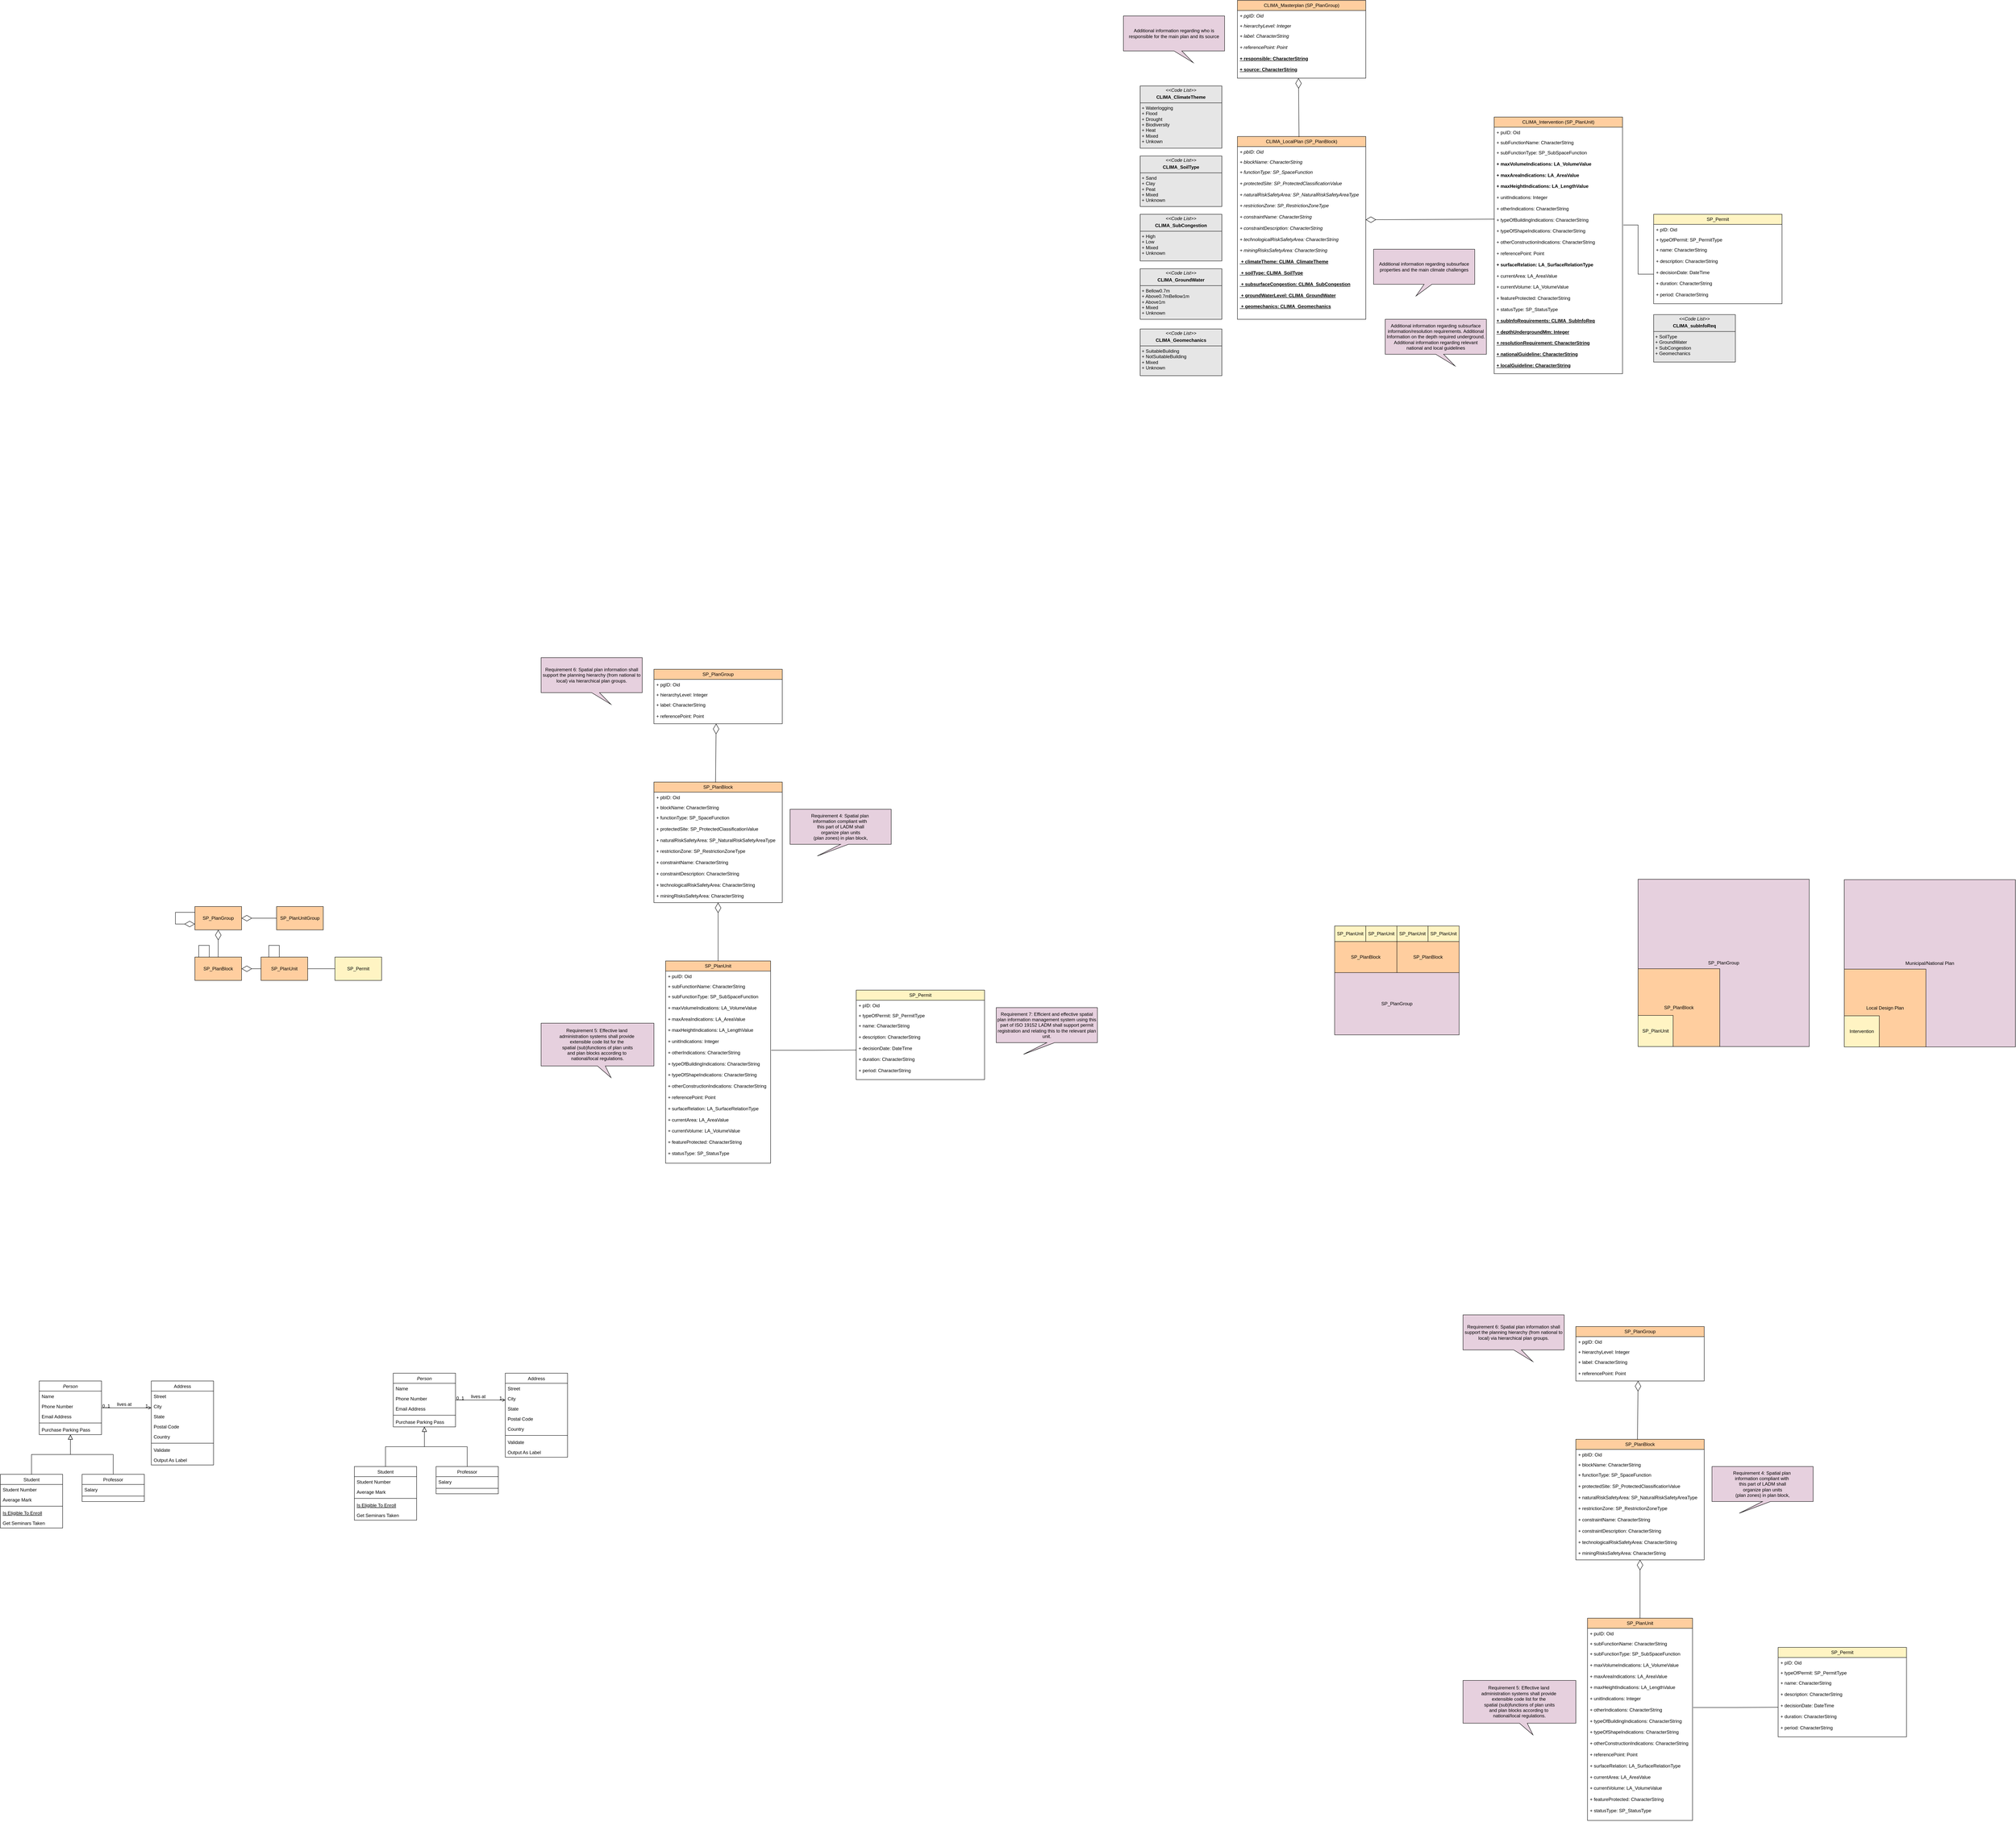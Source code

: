 <mxfile version="24.4.15" type="github">
  <diagram id="C5RBs43oDa-KdzZeNtuy" name="Page-1">
    <mxGraphModel dx="3578" dy="5198" grid="1" gridSize="10" guides="1" tooltips="1" connect="1" arrows="1" fold="1" page="1" pageScale="1" pageWidth="827" pageHeight="1169" math="0" shadow="0">
      <root>
        <mxCell id="WIyWlLk6GJQsqaUBKTNV-0" />
        <mxCell id="WIyWlLk6GJQsqaUBKTNV-1" parent="WIyWlLk6GJQsqaUBKTNV-0" />
        <mxCell id="zkfFHV4jXpPFQw0GAbJ--0" value="Person" style="swimlane;fontStyle=2;align=center;verticalAlign=top;childLayout=stackLayout;horizontal=1;startSize=26;horizontalStack=0;resizeParent=1;resizeLast=0;collapsible=1;marginBottom=0;rounded=0;shadow=0;strokeWidth=1;" parent="WIyWlLk6GJQsqaUBKTNV-1" vertex="1">
          <mxGeometry x="220" y="120" width="160" height="138" as="geometry">
            <mxRectangle x="230" y="140" width="160" height="26" as="alternateBounds" />
          </mxGeometry>
        </mxCell>
        <mxCell id="zkfFHV4jXpPFQw0GAbJ--1" value="Name" style="text;align=left;verticalAlign=top;spacingLeft=4;spacingRight=4;overflow=hidden;rotatable=0;points=[[0,0.5],[1,0.5]];portConstraint=eastwest;" parent="zkfFHV4jXpPFQw0GAbJ--0" vertex="1">
          <mxGeometry y="26" width="160" height="26" as="geometry" />
        </mxCell>
        <mxCell id="zkfFHV4jXpPFQw0GAbJ--2" value="Phone Number" style="text;align=left;verticalAlign=top;spacingLeft=4;spacingRight=4;overflow=hidden;rotatable=0;points=[[0,0.5],[1,0.5]];portConstraint=eastwest;rounded=0;shadow=0;html=0;" parent="zkfFHV4jXpPFQw0GAbJ--0" vertex="1">
          <mxGeometry y="52" width="160" height="26" as="geometry" />
        </mxCell>
        <mxCell id="zkfFHV4jXpPFQw0GAbJ--3" value="Email Address" style="text;align=left;verticalAlign=top;spacingLeft=4;spacingRight=4;overflow=hidden;rotatable=0;points=[[0,0.5],[1,0.5]];portConstraint=eastwest;rounded=0;shadow=0;html=0;" parent="zkfFHV4jXpPFQw0GAbJ--0" vertex="1">
          <mxGeometry y="78" width="160" height="26" as="geometry" />
        </mxCell>
        <mxCell id="zkfFHV4jXpPFQw0GAbJ--4" value="" style="line;html=1;strokeWidth=1;align=left;verticalAlign=middle;spacingTop=-1;spacingLeft=3;spacingRight=3;rotatable=0;labelPosition=right;points=[];portConstraint=eastwest;" parent="zkfFHV4jXpPFQw0GAbJ--0" vertex="1">
          <mxGeometry y="104" width="160" height="8" as="geometry" />
        </mxCell>
        <mxCell id="zkfFHV4jXpPFQw0GAbJ--5" value="Purchase Parking Pass" style="text;align=left;verticalAlign=top;spacingLeft=4;spacingRight=4;overflow=hidden;rotatable=0;points=[[0,0.5],[1,0.5]];portConstraint=eastwest;" parent="zkfFHV4jXpPFQw0GAbJ--0" vertex="1">
          <mxGeometry y="112" width="160" height="26" as="geometry" />
        </mxCell>
        <mxCell id="zkfFHV4jXpPFQw0GAbJ--6" value="Student" style="swimlane;fontStyle=0;align=center;verticalAlign=top;childLayout=stackLayout;horizontal=1;startSize=26;horizontalStack=0;resizeParent=1;resizeLast=0;collapsible=1;marginBottom=0;rounded=0;shadow=0;strokeWidth=1;" parent="WIyWlLk6GJQsqaUBKTNV-1" vertex="1">
          <mxGeometry x="120" y="360" width="160" height="138" as="geometry">
            <mxRectangle x="130" y="380" width="160" height="26" as="alternateBounds" />
          </mxGeometry>
        </mxCell>
        <mxCell id="zkfFHV4jXpPFQw0GAbJ--7" value="Student Number" style="text;align=left;verticalAlign=top;spacingLeft=4;spacingRight=4;overflow=hidden;rotatable=0;points=[[0,0.5],[1,0.5]];portConstraint=eastwest;" parent="zkfFHV4jXpPFQw0GAbJ--6" vertex="1">
          <mxGeometry y="26" width="160" height="26" as="geometry" />
        </mxCell>
        <mxCell id="zkfFHV4jXpPFQw0GAbJ--8" value="Average Mark" style="text;align=left;verticalAlign=top;spacingLeft=4;spacingRight=4;overflow=hidden;rotatable=0;points=[[0,0.5],[1,0.5]];portConstraint=eastwest;rounded=0;shadow=0;html=0;" parent="zkfFHV4jXpPFQw0GAbJ--6" vertex="1">
          <mxGeometry y="52" width="160" height="26" as="geometry" />
        </mxCell>
        <mxCell id="zkfFHV4jXpPFQw0GAbJ--9" value="" style="line;html=1;strokeWidth=1;align=left;verticalAlign=middle;spacingTop=-1;spacingLeft=3;spacingRight=3;rotatable=0;labelPosition=right;points=[];portConstraint=eastwest;" parent="zkfFHV4jXpPFQw0GAbJ--6" vertex="1">
          <mxGeometry y="78" width="160" height="8" as="geometry" />
        </mxCell>
        <mxCell id="zkfFHV4jXpPFQw0GAbJ--10" value="Is Eligible To Enroll" style="text;align=left;verticalAlign=top;spacingLeft=4;spacingRight=4;overflow=hidden;rotatable=0;points=[[0,0.5],[1,0.5]];portConstraint=eastwest;fontStyle=4" parent="zkfFHV4jXpPFQw0GAbJ--6" vertex="1">
          <mxGeometry y="86" width="160" height="26" as="geometry" />
        </mxCell>
        <mxCell id="zkfFHV4jXpPFQw0GAbJ--11" value="Get Seminars Taken" style="text;align=left;verticalAlign=top;spacingLeft=4;spacingRight=4;overflow=hidden;rotatable=0;points=[[0,0.5],[1,0.5]];portConstraint=eastwest;" parent="zkfFHV4jXpPFQw0GAbJ--6" vertex="1">
          <mxGeometry y="112" width="160" height="26" as="geometry" />
        </mxCell>
        <mxCell id="zkfFHV4jXpPFQw0GAbJ--12" value="" style="endArrow=block;endSize=10;endFill=0;shadow=0;strokeWidth=1;rounded=0;curved=0;edgeStyle=elbowEdgeStyle;elbow=vertical;" parent="WIyWlLk6GJQsqaUBKTNV-1" source="zkfFHV4jXpPFQw0GAbJ--6" target="zkfFHV4jXpPFQw0GAbJ--0" edge="1">
          <mxGeometry width="160" relative="1" as="geometry">
            <mxPoint x="200" y="203" as="sourcePoint" />
            <mxPoint x="200" y="203" as="targetPoint" />
          </mxGeometry>
        </mxCell>
        <mxCell id="zkfFHV4jXpPFQw0GAbJ--13" value="Professor" style="swimlane;fontStyle=0;align=center;verticalAlign=top;childLayout=stackLayout;horizontal=1;startSize=26;horizontalStack=0;resizeParent=1;resizeLast=0;collapsible=1;marginBottom=0;rounded=0;shadow=0;strokeWidth=1;" parent="WIyWlLk6GJQsqaUBKTNV-1" vertex="1">
          <mxGeometry x="330" y="360" width="160" height="70" as="geometry">
            <mxRectangle x="340" y="380" width="170" height="26" as="alternateBounds" />
          </mxGeometry>
        </mxCell>
        <mxCell id="zkfFHV4jXpPFQw0GAbJ--14" value="Salary" style="text;align=left;verticalAlign=top;spacingLeft=4;spacingRight=4;overflow=hidden;rotatable=0;points=[[0,0.5],[1,0.5]];portConstraint=eastwest;" parent="zkfFHV4jXpPFQw0GAbJ--13" vertex="1">
          <mxGeometry y="26" width="160" height="26" as="geometry" />
        </mxCell>
        <mxCell id="zkfFHV4jXpPFQw0GAbJ--15" value="" style="line;html=1;strokeWidth=1;align=left;verticalAlign=middle;spacingTop=-1;spacingLeft=3;spacingRight=3;rotatable=0;labelPosition=right;points=[];portConstraint=eastwest;" parent="zkfFHV4jXpPFQw0GAbJ--13" vertex="1">
          <mxGeometry y="52" width="160" height="8" as="geometry" />
        </mxCell>
        <mxCell id="zkfFHV4jXpPFQw0GAbJ--16" value="" style="endArrow=block;endSize=10;endFill=0;shadow=0;strokeWidth=1;rounded=0;curved=0;edgeStyle=elbowEdgeStyle;elbow=vertical;" parent="WIyWlLk6GJQsqaUBKTNV-1" source="zkfFHV4jXpPFQw0GAbJ--13" target="zkfFHV4jXpPFQw0GAbJ--0" edge="1">
          <mxGeometry width="160" relative="1" as="geometry">
            <mxPoint x="210" y="373" as="sourcePoint" />
            <mxPoint x="310" y="271" as="targetPoint" />
          </mxGeometry>
        </mxCell>
        <mxCell id="zkfFHV4jXpPFQw0GAbJ--17" value="Address" style="swimlane;fontStyle=0;align=center;verticalAlign=top;childLayout=stackLayout;horizontal=1;startSize=26;horizontalStack=0;resizeParent=1;resizeLast=0;collapsible=1;marginBottom=0;rounded=0;shadow=0;strokeWidth=1;" parent="WIyWlLk6GJQsqaUBKTNV-1" vertex="1">
          <mxGeometry x="508" y="120" width="160" height="216" as="geometry">
            <mxRectangle x="550" y="140" width="160" height="26" as="alternateBounds" />
          </mxGeometry>
        </mxCell>
        <mxCell id="zkfFHV4jXpPFQw0GAbJ--18" value="Street" style="text;align=left;verticalAlign=top;spacingLeft=4;spacingRight=4;overflow=hidden;rotatable=0;points=[[0,0.5],[1,0.5]];portConstraint=eastwest;" parent="zkfFHV4jXpPFQw0GAbJ--17" vertex="1">
          <mxGeometry y="26" width="160" height="26" as="geometry" />
        </mxCell>
        <mxCell id="zkfFHV4jXpPFQw0GAbJ--19" value="City" style="text;align=left;verticalAlign=top;spacingLeft=4;spacingRight=4;overflow=hidden;rotatable=0;points=[[0,0.5],[1,0.5]];portConstraint=eastwest;rounded=0;shadow=0;html=0;" parent="zkfFHV4jXpPFQw0GAbJ--17" vertex="1">
          <mxGeometry y="52" width="160" height="26" as="geometry" />
        </mxCell>
        <mxCell id="zkfFHV4jXpPFQw0GAbJ--20" value="State" style="text;align=left;verticalAlign=top;spacingLeft=4;spacingRight=4;overflow=hidden;rotatable=0;points=[[0,0.5],[1,0.5]];portConstraint=eastwest;rounded=0;shadow=0;html=0;" parent="zkfFHV4jXpPFQw0GAbJ--17" vertex="1">
          <mxGeometry y="78" width="160" height="26" as="geometry" />
        </mxCell>
        <mxCell id="zkfFHV4jXpPFQw0GAbJ--21" value="Postal Code" style="text;align=left;verticalAlign=top;spacingLeft=4;spacingRight=4;overflow=hidden;rotatable=0;points=[[0,0.5],[1,0.5]];portConstraint=eastwest;rounded=0;shadow=0;html=0;" parent="zkfFHV4jXpPFQw0GAbJ--17" vertex="1">
          <mxGeometry y="104" width="160" height="26" as="geometry" />
        </mxCell>
        <mxCell id="zkfFHV4jXpPFQw0GAbJ--22" value="Country" style="text;align=left;verticalAlign=top;spacingLeft=4;spacingRight=4;overflow=hidden;rotatable=0;points=[[0,0.5],[1,0.5]];portConstraint=eastwest;rounded=0;shadow=0;html=0;" parent="zkfFHV4jXpPFQw0GAbJ--17" vertex="1">
          <mxGeometry y="130" width="160" height="26" as="geometry" />
        </mxCell>
        <mxCell id="zkfFHV4jXpPFQw0GAbJ--23" value="" style="line;html=1;strokeWidth=1;align=left;verticalAlign=middle;spacingTop=-1;spacingLeft=3;spacingRight=3;rotatable=0;labelPosition=right;points=[];portConstraint=eastwest;" parent="zkfFHV4jXpPFQw0GAbJ--17" vertex="1">
          <mxGeometry y="156" width="160" height="8" as="geometry" />
        </mxCell>
        <mxCell id="zkfFHV4jXpPFQw0GAbJ--24" value="Validate" style="text;align=left;verticalAlign=top;spacingLeft=4;spacingRight=4;overflow=hidden;rotatable=0;points=[[0,0.5],[1,0.5]];portConstraint=eastwest;" parent="zkfFHV4jXpPFQw0GAbJ--17" vertex="1">
          <mxGeometry y="164" width="160" height="26" as="geometry" />
        </mxCell>
        <mxCell id="zkfFHV4jXpPFQw0GAbJ--25" value="Output As Label" style="text;align=left;verticalAlign=top;spacingLeft=4;spacingRight=4;overflow=hidden;rotatable=0;points=[[0,0.5],[1,0.5]];portConstraint=eastwest;" parent="zkfFHV4jXpPFQw0GAbJ--17" vertex="1">
          <mxGeometry y="190" width="160" height="26" as="geometry" />
        </mxCell>
        <mxCell id="zkfFHV4jXpPFQw0GAbJ--26" value="" style="endArrow=open;shadow=0;strokeWidth=1;rounded=0;curved=0;endFill=1;edgeStyle=elbowEdgeStyle;elbow=vertical;" parent="WIyWlLk6GJQsqaUBKTNV-1" source="zkfFHV4jXpPFQw0GAbJ--0" target="zkfFHV4jXpPFQw0GAbJ--17" edge="1">
          <mxGeometry x="0.5" y="41" relative="1" as="geometry">
            <mxPoint x="380" y="192" as="sourcePoint" />
            <mxPoint x="540" y="192" as="targetPoint" />
            <mxPoint x="-40" y="32" as="offset" />
          </mxGeometry>
        </mxCell>
        <mxCell id="zkfFHV4jXpPFQw0GAbJ--27" value="0..1" style="resizable=0;align=left;verticalAlign=bottom;labelBackgroundColor=none;fontSize=12;" parent="zkfFHV4jXpPFQw0GAbJ--26" connectable="0" vertex="1">
          <mxGeometry x="-1" relative="1" as="geometry">
            <mxPoint y="4" as="offset" />
          </mxGeometry>
        </mxCell>
        <mxCell id="zkfFHV4jXpPFQw0GAbJ--28" value="1" style="resizable=0;align=right;verticalAlign=bottom;labelBackgroundColor=none;fontSize=12;" parent="zkfFHV4jXpPFQw0GAbJ--26" connectable="0" vertex="1">
          <mxGeometry x="1" relative="1" as="geometry">
            <mxPoint x="-7" y="4" as="offset" />
          </mxGeometry>
        </mxCell>
        <mxCell id="zkfFHV4jXpPFQw0GAbJ--29" value="lives at" style="text;html=1;resizable=0;points=[];;align=center;verticalAlign=middle;labelBackgroundColor=none;rounded=0;shadow=0;strokeWidth=1;fontSize=12;" parent="zkfFHV4jXpPFQw0GAbJ--26" vertex="1" connectable="0">
          <mxGeometry x="0.5" y="49" relative="1" as="geometry">
            <mxPoint x="-38" y="40" as="offset" />
          </mxGeometry>
        </mxCell>
        <mxCell id="cNv1dug2NwwHb0u0l6bS-0" value="Person" style="swimlane;fontStyle=2;align=center;verticalAlign=top;childLayout=stackLayout;horizontal=1;startSize=26;horizontalStack=0;resizeParent=1;resizeLast=0;collapsible=1;marginBottom=0;rounded=0;shadow=0;strokeWidth=1;" parent="WIyWlLk6GJQsqaUBKTNV-1" vertex="1">
          <mxGeometry x="1130" y="100" width="160" height="138" as="geometry">
            <mxRectangle x="230" y="140" width="160" height="26" as="alternateBounds" />
          </mxGeometry>
        </mxCell>
        <mxCell id="cNv1dug2NwwHb0u0l6bS-1" value="Name" style="text;align=left;verticalAlign=top;spacingLeft=4;spacingRight=4;overflow=hidden;rotatable=0;points=[[0,0.5],[1,0.5]];portConstraint=eastwest;" parent="cNv1dug2NwwHb0u0l6bS-0" vertex="1">
          <mxGeometry y="26" width="160" height="26" as="geometry" />
        </mxCell>
        <mxCell id="cNv1dug2NwwHb0u0l6bS-2" value="Phone Number" style="text;align=left;verticalAlign=top;spacingLeft=4;spacingRight=4;overflow=hidden;rotatable=0;points=[[0,0.5],[1,0.5]];portConstraint=eastwest;rounded=0;shadow=0;html=0;" parent="cNv1dug2NwwHb0u0l6bS-0" vertex="1">
          <mxGeometry y="52" width="160" height="26" as="geometry" />
        </mxCell>
        <mxCell id="cNv1dug2NwwHb0u0l6bS-3" value="Email Address" style="text;align=left;verticalAlign=top;spacingLeft=4;spacingRight=4;overflow=hidden;rotatable=0;points=[[0,0.5],[1,0.5]];portConstraint=eastwest;rounded=0;shadow=0;html=0;" parent="cNv1dug2NwwHb0u0l6bS-0" vertex="1">
          <mxGeometry y="78" width="160" height="26" as="geometry" />
        </mxCell>
        <mxCell id="cNv1dug2NwwHb0u0l6bS-4" value="" style="line;html=1;strokeWidth=1;align=left;verticalAlign=middle;spacingTop=-1;spacingLeft=3;spacingRight=3;rotatable=0;labelPosition=right;points=[];portConstraint=eastwest;" parent="cNv1dug2NwwHb0u0l6bS-0" vertex="1">
          <mxGeometry y="104" width="160" height="8" as="geometry" />
        </mxCell>
        <mxCell id="cNv1dug2NwwHb0u0l6bS-5" value="Purchase Parking Pass" style="text;align=left;verticalAlign=top;spacingLeft=4;spacingRight=4;overflow=hidden;rotatable=0;points=[[0,0.5],[1,0.5]];portConstraint=eastwest;" parent="cNv1dug2NwwHb0u0l6bS-0" vertex="1">
          <mxGeometry y="112" width="160" height="26" as="geometry" />
        </mxCell>
        <mxCell id="cNv1dug2NwwHb0u0l6bS-6" value="Student" style="swimlane;fontStyle=0;align=center;verticalAlign=top;childLayout=stackLayout;horizontal=1;startSize=26;horizontalStack=0;resizeParent=1;resizeLast=0;collapsible=1;marginBottom=0;rounded=0;shadow=0;strokeWidth=1;" parent="WIyWlLk6GJQsqaUBKTNV-1" vertex="1">
          <mxGeometry x="1030" y="340" width="160" height="138" as="geometry">
            <mxRectangle x="1030" y="340" width="160" height="26" as="alternateBounds" />
          </mxGeometry>
        </mxCell>
        <mxCell id="cNv1dug2NwwHb0u0l6bS-7" value="Student Number" style="text;align=left;verticalAlign=top;spacingLeft=4;spacingRight=4;overflow=hidden;rotatable=0;points=[[0,0.5],[1,0.5]];portConstraint=eastwest;" parent="cNv1dug2NwwHb0u0l6bS-6" vertex="1">
          <mxGeometry y="26" width="160" height="26" as="geometry" />
        </mxCell>
        <mxCell id="cNv1dug2NwwHb0u0l6bS-8" value="Average Mark" style="text;align=left;verticalAlign=top;spacingLeft=4;spacingRight=4;overflow=hidden;rotatable=0;points=[[0,0.5],[1,0.5]];portConstraint=eastwest;rounded=0;shadow=0;html=0;" parent="cNv1dug2NwwHb0u0l6bS-6" vertex="1">
          <mxGeometry y="52" width="160" height="26" as="geometry" />
        </mxCell>
        <mxCell id="cNv1dug2NwwHb0u0l6bS-9" value="" style="line;html=1;strokeWidth=1;align=left;verticalAlign=middle;spacingTop=-1;spacingLeft=3;spacingRight=3;rotatable=0;labelPosition=right;points=[];portConstraint=eastwest;" parent="cNv1dug2NwwHb0u0l6bS-6" vertex="1">
          <mxGeometry y="78" width="160" height="8" as="geometry" />
        </mxCell>
        <mxCell id="cNv1dug2NwwHb0u0l6bS-10" value="Is Eligible To Enroll" style="text;align=left;verticalAlign=top;spacingLeft=4;spacingRight=4;overflow=hidden;rotatable=0;points=[[0,0.5],[1,0.5]];portConstraint=eastwest;fontStyle=4" parent="cNv1dug2NwwHb0u0l6bS-6" vertex="1">
          <mxGeometry y="86" width="160" height="26" as="geometry" />
        </mxCell>
        <mxCell id="cNv1dug2NwwHb0u0l6bS-11" value="Get Seminars Taken" style="text;align=left;verticalAlign=top;spacingLeft=4;spacingRight=4;overflow=hidden;rotatable=0;points=[[0,0.5],[1,0.5]];portConstraint=eastwest;" parent="cNv1dug2NwwHb0u0l6bS-6" vertex="1">
          <mxGeometry y="112" width="160" height="26" as="geometry" />
        </mxCell>
        <mxCell id="cNv1dug2NwwHb0u0l6bS-12" value="" style="endArrow=block;endSize=10;endFill=0;shadow=0;strokeWidth=1;rounded=0;curved=0;edgeStyle=elbowEdgeStyle;elbow=vertical;" parent="WIyWlLk6GJQsqaUBKTNV-1" source="cNv1dug2NwwHb0u0l6bS-6" target="cNv1dug2NwwHb0u0l6bS-0" edge="1">
          <mxGeometry width="160" relative="1" as="geometry">
            <mxPoint x="1110" y="183" as="sourcePoint" />
            <mxPoint x="1110" y="183" as="targetPoint" />
          </mxGeometry>
        </mxCell>
        <mxCell id="cNv1dug2NwwHb0u0l6bS-13" value="Professor" style="swimlane;fontStyle=0;align=center;verticalAlign=top;childLayout=stackLayout;horizontal=1;startSize=26;horizontalStack=0;resizeParent=1;resizeLast=0;collapsible=1;marginBottom=0;rounded=0;shadow=0;strokeWidth=1;" parent="WIyWlLk6GJQsqaUBKTNV-1" vertex="1">
          <mxGeometry x="1240" y="340" width="160" height="70" as="geometry">
            <mxRectangle x="340" y="380" width="170" height="26" as="alternateBounds" />
          </mxGeometry>
        </mxCell>
        <mxCell id="cNv1dug2NwwHb0u0l6bS-14" value="Salary" style="text;align=left;verticalAlign=top;spacingLeft=4;spacingRight=4;overflow=hidden;rotatable=0;points=[[0,0.5],[1,0.5]];portConstraint=eastwest;" parent="cNv1dug2NwwHb0u0l6bS-13" vertex="1">
          <mxGeometry y="26" width="160" height="26" as="geometry" />
        </mxCell>
        <mxCell id="cNv1dug2NwwHb0u0l6bS-15" value="" style="line;html=1;strokeWidth=1;align=left;verticalAlign=middle;spacingTop=-1;spacingLeft=3;spacingRight=3;rotatable=0;labelPosition=right;points=[];portConstraint=eastwest;" parent="cNv1dug2NwwHb0u0l6bS-13" vertex="1">
          <mxGeometry y="52" width="160" height="8" as="geometry" />
        </mxCell>
        <mxCell id="cNv1dug2NwwHb0u0l6bS-16" value="" style="endArrow=block;endSize=10;endFill=0;shadow=0;strokeWidth=1;rounded=0;curved=0;edgeStyle=elbowEdgeStyle;elbow=vertical;" parent="WIyWlLk6GJQsqaUBKTNV-1" source="cNv1dug2NwwHb0u0l6bS-13" target="cNv1dug2NwwHb0u0l6bS-0" edge="1">
          <mxGeometry width="160" relative="1" as="geometry">
            <mxPoint x="1120" y="353" as="sourcePoint" />
            <mxPoint x="1220" y="251" as="targetPoint" />
          </mxGeometry>
        </mxCell>
        <mxCell id="cNv1dug2NwwHb0u0l6bS-17" value="Address" style="swimlane;fontStyle=0;align=center;verticalAlign=top;childLayout=stackLayout;horizontal=1;startSize=26;horizontalStack=0;resizeParent=1;resizeLast=0;collapsible=1;marginBottom=0;rounded=0;shadow=0;strokeWidth=1;" parent="WIyWlLk6GJQsqaUBKTNV-1" vertex="1">
          <mxGeometry x="1418" y="100" width="160" height="216" as="geometry">
            <mxRectangle x="550" y="140" width="160" height="26" as="alternateBounds" />
          </mxGeometry>
        </mxCell>
        <mxCell id="cNv1dug2NwwHb0u0l6bS-18" value="Street" style="text;align=left;verticalAlign=top;spacingLeft=4;spacingRight=4;overflow=hidden;rotatable=0;points=[[0,0.5],[1,0.5]];portConstraint=eastwest;" parent="cNv1dug2NwwHb0u0l6bS-17" vertex="1">
          <mxGeometry y="26" width="160" height="26" as="geometry" />
        </mxCell>
        <mxCell id="cNv1dug2NwwHb0u0l6bS-19" value="City" style="text;align=left;verticalAlign=top;spacingLeft=4;spacingRight=4;overflow=hidden;rotatable=0;points=[[0,0.5],[1,0.5]];portConstraint=eastwest;rounded=0;shadow=0;html=0;" parent="cNv1dug2NwwHb0u0l6bS-17" vertex="1">
          <mxGeometry y="52" width="160" height="26" as="geometry" />
        </mxCell>
        <mxCell id="cNv1dug2NwwHb0u0l6bS-20" value="State" style="text;align=left;verticalAlign=top;spacingLeft=4;spacingRight=4;overflow=hidden;rotatable=0;points=[[0,0.5],[1,0.5]];portConstraint=eastwest;rounded=0;shadow=0;html=0;" parent="cNv1dug2NwwHb0u0l6bS-17" vertex="1">
          <mxGeometry y="78" width="160" height="26" as="geometry" />
        </mxCell>
        <mxCell id="cNv1dug2NwwHb0u0l6bS-21" value="Postal Code" style="text;align=left;verticalAlign=top;spacingLeft=4;spacingRight=4;overflow=hidden;rotatable=0;points=[[0,0.5],[1,0.5]];portConstraint=eastwest;rounded=0;shadow=0;html=0;" parent="cNv1dug2NwwHb0u0l6bS-17" vertex="1">
          <mxGeometry y="104" width="160" height="26" as="geometry" />
        </mxCell>
        <mxCell id="cNv1dug2NwwHb0u0l6bS-22" value="Country" style="text;align=left;verticalAlign=top;spacingLeft=4;spacingRight=4;overflow=hidden;rotatable=0;points=[[0,0.5],[1,0.5]];portConstraint=eastwest;rounded=0;shadow=0;html=0;" parent="cNv1dug2NwwHb0u0l6bS-17" vertex="1">
          <mxGeometry y="130" width="160" height="26" as="geometry" />
        </mxCell>
        <mxCell id="cNv1dug2NwwHb0u0l6bS-23" value="" style="line;html=1;strokeWidth=1;align=left;verticalAlign=middle;spacingTop=-1;spacingLeft=3;spacingRight=3;rotatable=0;labelPosition=right;points=[];portConstraint=eastwest;" parent="cNv1dug2NwwHb0u0l6bS-17" vertex="1">
          <mxGeometry y="156" width="160" height="8" as="geometry" />
        </mxCell>
        <mxCell id="cNv1dug2NwwHb0u0l6bS-24" value="Validate" style="text;align=left;verticalAlign=top;spacingLeft=4;spacingRight=4;overflow=hidden;rotatable=0;points=[[0,0.5],[1,0.5]];portConstraint=eastwest;" parent="cNv1dug2NwwHb0u0l6bS-17" vertex="1">
          <mxGeometry y="164" width="160" height="26" as="geometry" />
        </mxCell>
        <mxCell id="cNv1dug2NwwHb0u0l6bS-25" value="Output As Label" style="text;align=left;verticalAlign=top;spacingLeft=4;spacingRight=4;overflow=hidden;rotatable=0;points=[[0,0.5],[1,0.5]];portConstraint=eastwest;" parent="cNv1dug2NwwHb0u0l6bS-17" vertex="1">
          <mxGeometry y="190" width="160" height="26" as="geometry" />
        </mxCell>
        <mxCell id="cNv1dug2NwwHb0u0l6bS-26" value="" style="endArrow=open;shadow=0;strokeWidth=1;rounded=0;curved=0;endFill=1;edgeStyle=elbowEdgeStyle;elbow=vertical;" parent="WIyWlLk6GJQsqaUBKTNV-1" source="cNv1dug2NwwHb0u0l6bS-0" target="cNv1dug2NwwHb0u0l6bS-17" edge="1">
          <mxGeometry x="0.5" y="41" relative="1" as="geometry">
            <mxPoint x="1290" y="172" as="sourcePoint" />
            <mxPoint x="1450" y="172" as="targetPoint" />
            <mxPoint x="-40" y="32" as="offset" />
          </mxGeometry>
        </mxCell>
        <mxCell id="cNv1dug2NwwHb0u0l6bS-27" value="0..1" style="resizable=0;align=left;verticalAlign=bottom;labelBackgroundColor=none;fontSize=12;" parent="cNv1dug2NwwHb0u0l6bS-26" connectable="0" vertex="1">
          <mxGeometry x="-1" relative="1" as="geometry">
            <mxPoint y="4" as="offset" />
          </mxGeometry>
        </mxCell>
        <mxCell id="cNv1dug2NwwHb0u0l6bS-28" value="1" style="resizable=0;align=right;verticalAlign=bottom;labelBackgroundColor=none;fontSize=12;" parent="cNv1dug2NwwHb0u0l6bS-26" connectable="0" vertex="1">
          <mxGeometry x="1" relative="1" as="geometry">
            <mxPoint x="-7" y="4" as="offset" />
          </mxGeometry>
        </mxCell>
        <mxCell id="cNv1dug2NwwHb0u0l6bS-29" value="lives at" style="text;html=1;resizable=0;points=[];;align=center;verticalAlign=middle;labelBackgroundColor=none;rounded=0;shadow=0;strokeWidth=1;fontSize=12;" parent="cNv1dug2NwwHb0u0l6bS-26" vertex="1" connectable="0">
          <mxGeometry x="0.5" y="49" relative="1" as="geometry">
            <mxPoint x="-38" y="40" as="offset" />
          </mxGeometry>
        </mxCell>
        <mxCell id="cNv1dug2NwwHb0u0l6bS-61" value="SP_PlanGroup" style="rounded=0;whiteSpace=wrap;html=1;fillColor=#FFCE9F;" parent="WIyWlLk6GJQsqaUBKTNV-1" vertex="1">
          <mxGeometry x="620" y="-1100" width="120" height="60" as="geometry" />
        </mxCell>
        <mxCell id="cNv1dug2NwwHb0u0l6bS-66" value="SP_PlanUnitGroup" style="rounded=0;whiteSpace=wrap;html=1;fillColor=#FFCE9F;" parent="WIyWlLk6GJQsqaUBKTNV-1" vertex="1">
          <mxGeometry x="830" y="-1100" width="120" height="60" as="geometry" />
        </mxCell>
        <mxCell id="cNv1dug2NwwHb0u0l6bS-67" value="SP_PlanBlock" style="rounded=0;whiteSpace=wrap;html=1;fillColor=#FFCE9F;" parent="WIyWlLk6GJQsqaUBKTNV-1" vertex="1">
          <mxGeometry x="620" y="-970" width="120" height="60" as="geometry" />
        </mxCell>
        <mxCell id="cNv1dug2NwwHb0u0l6bS-68" value="SP_PlanUnit" style="rounded=0;whiteSpace=wrap;html=1;fillColor=#FFCE9F;" parent="WIyWlLk6GJQsqaUBKTNV-1" vertex="1">
          <mxGeometry x="790" y="-970" width="120" height="60" as="geometry" />
        </mxCell>
        <mxCell id="cNv1dug2NwwHb0u0l6bS-69" value="SP_Permit" style="rounded=0;whiteSpace=wrap;html=1;fillColor=#FFF4C3;" parent="WIyWlLk6GJQsqaUBKTNV-1" vertex="1">
          <mxGeometry x="980" y="-970" width="120" height="60" as="geometry" />
        </mxCell>
        <mxCell id="cNv1dug2NwwHb0u0l6bS-70" value="" style="endArrow=diamondThin;endFill=0;endSize=24;html=1;rounded=0;entryX=1;entryY=0.5;entryDx=0;entryDy=0;exitX=0;exitY=0.5;exitDx=0;exitDy=0;" parent="WIyWlLk6GJQsqaUBKTNV-1" source="cNv1dug2NwwHb0u0l6bS-66" target="cNv1dug2NwwHb0u0l6bS-61" edge="1">
          <mxGeometry width="160" relative="1" as="geometry">
            <mxPoint x="620" y="-810" as="sourcePoint" />
            <mxPoint x="780" y="-810" as="targetPoint" />
          </mxGeometry>
        </mxCell>
        <mxCell id="cNv1dug2NwwHb0u0l6bS-71" value="" style="endArrow=diamondThin;endFill=0;endSize=24;html=1;rounded=0;entryX=0.5;entryY=1;entryDx=0;entryDy=0;exitX=0.5;exitY=0;exitDx=0;exitDy=0;" parent="WIyWlLk6GJQsqaUBKTNV-1" source="cNv1dug2NwwHb0u0l6bS-67" target="cNv1dug2NwwHb0u0l6bS-61" edge="1">
          <mxGeometry width="160" relative="1" as="geometry">
            <mxPoint x="840" y="-1060" as="sourcePoint" />
            <mxPoint x="750" y="-1060" as="targetPoint" />
          </mxGeometry>
        </mxCell>
        <mxCell id="cNv1dug2NwwHb0u0l6bS-74" value="" style="endArrow=diamondThin;endFill=0;endSize=24;html=1;rounded=0;edgeStyle=orthogonalEdgeStyle;entryX=0;entryY=0.75;entryDx=0;entryDy=0;exitX=0;exitY=0.25;exitDx=0;exitDy=0;" parent="WIyWlLk6GJQsqaUBKTNV-1" source="cNv1dug2NwwHb0u0l6bS-61" target="cNv1dug2NwwHb0u0l6bS-61" edge="1">
          <mxGeometry width="160" relative="1" as="geometry">
            <mxPoint x="320" y="-960" as="sourcePoint" />
            <mxPoint x="480" y="-960" as="targetPoint" />
            <Array as="points">
              <mxPoint x="570" y="-1085" />
              <mxPoint x="570" y="-1055" />
            </Array>
          </mxGeometry>
        </mxCell>
        <mxCell id="cNv1dug2NwwHb0u0l6bS-75" value="" style="endArrow=none;html=1;edgeStyle=orthogonalEdgeStyle;rounded=0;" parent="WIyWlLk6GJQsqaUBKTNV-1" target="cNv1dug2NwwHb0u0l6bS-67" edge="1">
          <mxGeometry relative="1" as="geometry">
            <mxPoint x="630" y="-970" as="sourcePoint" />
            <mxPoint x="550" y="-1030" as="targetPoint" />
            <Array as="points">
              <mxPoint x="630" y="-970" />
              <mxPoint x="630" y="-1000" />
              <mxPoint x="657" y="-1000" />
            </Array>
          </mxGeometry>
        </mxCell>
        <mxCell id="cNv1dug2NwwHb0u0l6bS-79" value="" style="endArrow=none;html=1;edgeStyle=orthogonalEdgeStyle;rounded=0;" parent="WIyWlLk6GJQsqaUBKTNV-1" edge="1">
          <mxGeometry relative="1" as="geometry">
            <mxPoint x="810" y="-970" as="sourcePoint" />
            <mxPoint x="837" y="-970" as="targetPoint" />
            <Array as="points">
              <mxPoint x="810" y="-970" />
              <mxPoint x="810" y="-1000" />
              <mxPoint x="837" y="-1000" />
            </Array>
          </mxGeometry>
        </mxCell>
        <mxCell id="cNv1dug2NwwHb0u0l6bS-81" value="" style="endArrow=diamondThin;endFill=0;endSize=24;html=1;rounded=0;entryX=1;entryY=0.5;entryDx=0;entryDy=0;exitX=0;exitY=0.5;exitDx=0;exitDy=0;" parent="WIyWlLk6GJQsqaUBKTNV-1" source="cNv1dug2NwwHb0u0l6bS-68" target="cNv1dug2NwwHb0u0l6bS-67" edge="1">
          <mxGeometry width="160" relative="1" as="geometry">
            <mxPoint x="370" y="-890" as="sourcePoint" />
            <mxPoint x="530" y="-890" as="targetPoint" />
          </mxGeometry>
        </mxCell>
        <mxCell id="cNv1dug2NwwHb0u0l6bS-82" value="" style="endArrow=none;html=1;edgeStyle=orthogonalEdgeStyle;rounded=0;entryX=0;entryY=0.5;entryDx=0;entryDy=0;exitX=1;exitY=0.5;exitDx=0;exitDy=0;" parent="WIyWlLk6GJQsqaUBKTNV-1" source="cNv1dug2NwwHb0u0l6bS-68" target="cNv1dug2NwwHb0u0l6bS-69" edge="1">
          <mxGeometry relative="1" as="geometry">
            <mxPoint x="440" y="-970" as="sourcePoint" />
            <mxPoint x="600" y="-970" as="targetPoint" />
          </mxGeometry>
        </mxCell>
        <mxCell id="cNv1dug2NwwHb0u0l6bS-85" value="SP_PlanUnit" style="swimlane;fontStyle=0;childLayout=stackLayout;horizontal=1;startSize=26;fillColor=#FFCE9F;horizontalStack=0;resizeParent=1;resizeParentMax=0;resizeLast=0;collapsible=1;marginBottom=0;whiteSpace=wrap;html=1;" parent="WIyWlLk6GJQsqaUBKTNV-1" vertex="1">
          <mxGeometry x="1830" y="-960" width="270" height="520" as="geometry">
            <mxRectangle x="1810" y="-860" width="100" height="30" as="alternateBounds" />
          </mxGeometry>
        </mxCell>
        <mxCell id="cNv1dug2NwwHb0u0l6bS-86" value="+ puID: Oid" style="text;strokeColor=none;fillColor=none;align=left;verticalAlign=top;spacingLeft=4;spacingRight=4;overflow=hidden;rotatable=0;points=[[0,0.5],[1,0.5]];portConstraint=eastwest;whiteSpace=wrap;html=1;" parent="cNv1dug2NwwHb0u0l6bS-85" vertex="1">
          <mxGeometry y="26" width="270" height="26" as="geometry" />
        </mxCell>
        <mxCell id="cNv1dug2NwwHb0u0l6bS-87" value="+ subFunctionName: CharacterString" style="text;strokeColor=none;fillColor=none;align=left;verticalAlign=top;spacingLeft=4;spacingRight=4;overflow=hidden;rotatable=0;points=[[0,0.5],[1,0.5]];portConstraint=eastwest;whiteSpace=wrap;html=1;" parent="cNv1dug2NwwHb0u0l6bS-85" vertex="1">
          <mxGeometry y="52" width="270" height="26" as="geometry" />
        </mxCell>
        <mxCell id="cNv1dug2NwwHb0u0l6bS-88" value="+ subFunctionType: SP_SubSpaceFunction&lt;div&gt;&lt;br&gt;&lt;/div&gt;&lt;div&gt;+&amp;nbsp;maxVolumeIndications:&amp;nbsp;LA_VolumeValue&lt;/div&gt;&lt;div&gt;&lt;br&gt;&lt;/div&gt;&lt;div&gt;+&amp;nbsp;maxAreaIndications:&amp;nbsp;LA_AreaValue&lt;/div&gt;&lt;div&gt;&lt;br&gt;&lt;/div&gt;&lt;div&gt;+&amp;nbsp;maxHeightIndications:&amp;nbsp;LA_LengthValue&lt;/div&gt;&lt;div&gt;&lt;br&gt;&lt;/div&gt;&lt;div&gt;+&amp;nbsp;unitIndications:&amp;nbsp;Integer&lt;/div&gt;&lt;div&gt;&lt;br&gt;&lt;/div&gt;&lt;div&gt;+&amp;nbsp;otherIndications:&amp;nbsp;CharacterString&lt;/div&gt;&lt;div&gt;&lt;br&gt;&lt;/div&gt;&lt;div&gt;+&amp;nbsp;typeOfBuildingIndications:&amp;nbsp;CharacterString&lt;/div&gt;&lt;div&gt;&lt;br&gt;&lt;/div&gt;&lt;div&gt;+&amp;nbsp;typeOfShapeIndications:&amp;nbsp;CharacterString&lt;/div&gt;&lt;div&gt;&lt;br&gt;&lt;/div&gt;&lt;div&gt;+&amp;nbsp;otherConstructionIndications:&amp;nbsp;CharacterString&lt;/div&gt;&lt;div&gt;&lt;br&gt;&lt;/div&gt;&lt;div&gt;+&amp;nbsp;referencePoint:&amp;nbsp;Point&lt;/div&gt;&lt;div&gt;&lt;br&gt;&lt;/div&gt;&lt;div&gt;+&amp;nbsp;surfaceRelation:&amp;nbsp;LA_SurfaceRelationType&lt;/div&gt;&lt;div&gt;&lt;br&gt;&lt;/div&gt;&lt;div&gt;+&amp;nbsp;currentArea:&amp;nbsp;LA_AreaValue&lt;/div&gt;&lt;div&gt;&lt;br&gt;&lt;/div&gt;&lt;div&gt;+&amp;nbsp;currentVolume:&amp;nbsp;LA_VolumeValue&lt;/div&gt;&lt;div&gt;&lt;br&gt;&lt;/div&gt;&lt;div&gt;+&amp;nbsp;featureProtected:&amp;nbsp;CharacterString&lt;/div&gt;&lt;div&gt;&lt;br&gt;&lt;/div&gt;&lt;div&gt;+&amp;nbsp;statusType:&amp;nbsp;SP_StatusType&lt;/div&gt;&lt;div&gt;&lt;br&gt;&lt;/div&gt;&lt;div&gt;&lt;br&gt;&lt;/div&gt;" style="text;strokeColor=none;fillColor=none;align=left;verticalAlign=top;spacingLeft=4;spacingRight=4;overflow=hidden;rotatable=0;points=[[0,0.5],[1,0.5]];portConstraint=eastwest;whiteSpace=wrap;html=1;" parent="cNv1dug2NwwHb0u0l6bS-85" vertex="1">
          <mxGeometry y="78" width="270" height="442" as="geometry" />
        </mxCell>
        <mxCell id="cNv1dug2NwwHb0u0l6bS-97" value="&lt;div&gt;Requirement 4: Spatial plan&amp;nbsp;&lt;/div&gt;&lt;div&gt;information compliant with&amp;nbsp;&lt;/div&gt;&lt;div&gt;this part of LADM shall&lt;/div&gt;&lt;div&gt;organize&lt;span style=&quot;background-color: initial;&quot;&gt;&amp;nbsp;plan units&lt;/span&gt;&lt;/div&gt;&lt;div&gt;(plan zones) in plan block,&lt;/div&gt;" style="shape=callout;whiteSpace=wrap;html=1;perimeter=calloutPerimeter;position2=0.27;fillColor=#E6D0DE;" parent="WIyWlLk6GJQsqaUBKTNV-1" vertex="1">
          <mxGeometry x="2150" y="-1350" width="260" height="120" as="geometry" />
        </mxCell>
        <mxCell id="cNv1dug2NwwHb0u0l6bS-98" value="&lt;div&gt;Requirement 5: Effective land&amp;nbsp;&lt;/div&gt;&lt;div&gt;administration&amp;nbsp;&lt;span style=&quot;background-color: initial;&quot;&gt;systems&amp;nbsp;&lt;/span&gt;&lt;span style=&quot;background-color: initial;&quot;&gt;shall provide&amp;nbsp;&lt;/span&gt;&lt;/div&gt;&lt;div&gt;&lt;span style=&quot;background-color: initial;&quot;&gt;extensible code list for the&amp;nbsp;&lt;/span&gt;&lt;/div&gt;&lt;div&gt;&lt;span style=&quot;background-color: initial;&quot;&gt;spatial (sub)functions of plan units&lt;/span&gt;&lt;/div&gt;&lt;div&gt;and plan blocks according to&amp;nbsp;&lt;/div&gt;&lt;div&gt;national/local regulations.&lt;/div&gt;" style="shape=callout;whiteSpace=wrap;html=1;perimeter=calloutPerimeter;fillColor=#E6D0DE;position2=0.62;" parent="WIyWlLk6GJQsqaUBKTNV-1" vertex="1">
          <mxGeometry x="1510" y="-800" width="290" height="140" as="geometry" />
        </mxCell>
        <mxCell id="cNv1dug2NwwHb0u0l6bS-99" value="SP_PlanBlock" style="swimlane;fontStyle=0;childLayout=stackLayout;horizontal=1;startSize=26;fillColor=#FFCE9F;horizontalStack=0;resizeParent=1;resizeParentMax=0;resizeLast=0;collapsible=1;marginBottom=0;whiteSpace=wrap;html=1;" parent="WIyWlLk6GJQsqaUBKTNV-1" vertex="1">
          <mxGeometry x="1800" y="-1420" width="330" height="310" as="geometry">
            <mxRectangle x="1810" y="-860" width="100" height="30" as="alternateBounds" />
          </mxGeometry>
        </mxCell>
        <mxCell id="cNv1dug2NwwHb0u0l6bS-100" value="+ pbID: Oid" style="text;strokeColor=none;fillColor=none;align=left;verticalAlign=top;spacingLeft=4;spacingRight=4;overflow=hidden;rotatable=0;points=[[0,0.5],[1,0.5]];portConstraint=eastwest;whiteSpace=wrap;html=1;" parent="cNv1dug2NwwHb0u0l6bS-99" vertex="1">
          <mxGeometry y="26" width="330" height="26" as="geometry" />
        </mxCell>
        <mxCell id="cNv1dug2NwwHb0u0l6bS-101" value="+ blockName: CharacterString" style="text;strokeColor=none;fillColor=none;align=left;verticalAlign=top;spacingLeft=4;spacingRight=4;overflow=hidden;rotatable=0;points=[[0,0.5],[1,0.5]];portConstraint=eastwest;whiteSpace=wrap;html=1;" parent="cNv1dug2NwwHb0u0l6bS-99" vertex="1">
          <mxGeometry y="52" width="330" height="26" as="geometry" />
        </mxCell>
        <mxCell id="cNv1dug2NwwHb0u0l6bS-102" value="+ functionType: SP_SpaceFunction&lt;div&gt;&lt;br&gt;&lt;/div&gt;&lt;div&gt;+ protectedSite: SP_ProtectedClassificationValue&lt;br&gt;&lt;div&gt;&lt;br&gt;&lt;/div&gt;&lt;div&gt;+&amp;nbsp;naturalRiskSafetyArea:&amp;nbsp;SP_NaturalRiskSafetyAreaType&lt;/div&gt;&lt;div&gt;&lt;br&gt;&lt;/div&gt;&lt;div&gt;+&amp;nbsp;restrictionZone:&amp;nbsp;SP_RestrictionZoneType&lt;/div&gt;&lt;div&gt;&lt;br&gt;&lt;/div&gt;&lt;div&gt;+&amp;nbsp;constraintName:&amp;nbsp;CharacterString&lt;/div&gt;&lt;div&gt;&lt;br&gt;&lt;/div&gt;&lt;div&gt;+&amp;nbsp;constraintDescription:&amp;nbsp;CharacterString&lt;/div&gt;&lt;div&gt;&lt;br&gt;&lt;/div&gt;&lt;div&gt;+&amp;nbsp;&lt;span style=&quot;background-color: initial;&quot;&gt;technologicalRiskSafetyAre&lt;/span&gt;&lt;span style=&quot;background-color: initial;&quot;&gt;a&lt;/span&gt;:&amp;nbsp;CharacterString&lt;/div&gt;&lt;div&gt;&lt;br&gt;&lt;/div&gt;&lt;div&gt;+&amp;nbsp;miningRisksSafetyArea:&amp;nbsp;CharacterString&lt;/div&gt;&lt;div&gt;&lt;br&gt;&lt;/div&gt;&lt;div&gt;&lt;br&gt;&lt;/div&gt;&lt;/div&gt;" style="text;strokeColor=none;fillColor=none;align=left;verticalAlign=top;spacingLeft=4;spacingRight=4;overflow=hidden;rotatable=0;points=[[0,0.5],[1,0.5]];portConstraint=eastwest;whiteSpace=wrap;html=1;" parent="cNv1dug2NwwHb0u0l6bS-99" vertex="1">
          <mxGeometry y="78" width="330" height="232" as="geometry" />
        </mxCell>
        <mxCell id="cNv1dug2NwwHb0u0l6bS-103" value="" style="endArrow=diamondThin;endFill=0;endSize=24;html=1;rounded=0;exitX=0.5;exitY=0;exitDx=0;exitDy=0;" parent="WIyWlLk6GJQsqaUBKTNV-1" source="cNv1dug2NwwHb0u0l6bS-85" target="cNv1dug2NwwHb0u0l6bS-102" edge="1">
          <mxGeometry width="160" relative="1" as="geometry">
            <mxPoint x="2150" y="-960" as="sourcePoint" />
            <mxPoint x="1968" y="-1100" as="targetPoint" />
          </mxGeometry>
        </mxCell>
        <mxCell id="cNv1dug2NwwHb0u0l6bS-104" value="SP_PlanGroup" style="swimlane;fontStyle=0;childLayout=stackLayout;horizontal=1;startSize=26;fillColor=#FFCE9F;horizontalStack=0;resizeParent=1;resizeParentMax=0;resizeLast=0;collapsible=1;marginBottom=0;whiteSpace=wrap;html=1;" parent="WIyWlLk6GJQsqaUBKTNV-1" vertex="1">
          <mxGeometry x="1800" y="-1710" width="330" height="140" as="geometry">
            <mxRectangle x="1810" y="-860" width="100" height="30" as="alternateBounds" />
          </mxGeometry>
        </mxCell>
        <mxCell id="cNv1dug2NwwHb0u0l6bS-105" value="+ pgID: Oid" style="text;strokeColor=none;fillColor=none;align=left;verticalAlign=top;spacingLeft=4;spacingRight=4;overflow=hidden;rotatable=0;points=[[0,0.5],[1,0.5]];portConstraint=eastwest;whiteSpace=wrap;html=1;" parent="cNv1dug2NwwHb0u0l6bS-104" vertex="1">
          <mxGeometry y="26" width="330" height="26" as="geometry" />
        </mxCell>
        <mxCell id="cNv1dug2NwwHb0u0l6bS-106" value="+ hierarchyLevel: Integer" style="text;strokeColor=none;fillColor=none;align=left;verticalAlign=top;spacingLeft=4;spacingRight=4;overflow=hidden;rotatable=0;points=[[0,0.5],[1,0.5]];portConstraint=eastwest;whiteSpace=wrap;html=1;" parent="cNv1dug2NwwHb0u0l6bS-104" vertex="1">
          <mxGeometry y="52" width="330" height="26" as="geometry" />
        </mxCell>
        <mxCell id="cNv1dug2NwwHb0u0l6bS-107" value="+ label: CharacterString&lt;div&gt;&lt;br&gt;&lt;/div&gt;&lt;div&gt;+ referencePoint:&amp;nbsp;Point&lt;div&gt;&lt;br&gt;&lt;/div&gt;&lt;div&gt;&lt;br&gt;&lt;/div&gt;&lt;/div&gt;" style="text;strokeColor=none;fillColor=none;align=left;verticalAlign=top;spacingLeft=4;spacingRight=4;overflow=hidden;rotatable=0;points=[[0,0.5],[1,0.5]];portConstraint=eastwest;whiteSpace=wrap;html=1;" parent="cNv1dug2NwwHb0u0l6bS-104" vertex="1">
          <mxGeometry y="78" width="330" height="62" as="geometry" />
        </mxCell>
        <mxCell id="cNv1dug2NwwHb0u0l6bS-108" value="&lt;div&gt;Requirement 6: Spatial plan information shall support the planning hierarchy (from national to local)&amp;nbsp;&lt;span style=&quot;background-color: initial;&quot;&gt;via hierarchical plan groups.&lt;/span&gt;&lt;span style=&quot;background-color: initial; text-wrap: nowrap; color: rgba(0, 0, 0, 0); font-family: monospace; font-size: 0px; text-align: start;&quot;&gt;3CmxGraphModel%3E%3Croot%3E%3CmxCell%20id%3D%220%22%2F%3E%3CmxCell%20id%3D%221%22%20parent%3D%220%22%2F%3E%3CmxCell%20id%3D%222%22%20value%3D%22%26lt%3Bdiv%26gt%3BRequirement%204%3A%20Spatial%20plan%26amp%3Bnbsp%3B%26lt%3B%2Fdiv%26gt%3B%26lt%3Bdiv%26gt%3Binformation%20compliant%20with%26amp%3Bnbsp%3B%26lt%3B%2Fdiv%26gt%3B%26lt%3Bdiv%26gt%3Bthis%20part%20of%20LADM%20shall%26lt%3B%2Fdiv%26gt%3B%26lt%3Bdiv%26gt%3Borganize%26lt%3Bspan%20style%3D%26quot%3Bbackground-color%3A%20initial%3B%26quot%3B%26gt%3B%26amp%3Bnbsp%3Bplan%20units%26lt%3B%2Fspan%26gt%3B%26lt%3B%2Fdiv%26gt%3B%26lt%3Bdiv%26gt%3B(plan%20zones)%20in%20plan%20block%2C%26lt%3B%2Fdiv%26gt%3B%22%20style%3D%22shape%3Dcallout%3BwhiteSpace%3Dwrap%3Bhtml%3D1%3Bperimeter%3DcalloutPerimeter%3Bposition2%3D0.73%3BfillColor%3D%23E6D0DE%3B%22%20vertex%3D%221%22%20parent%3D%221%22%3E%3CmxGeometry%20x%3D%221510%22%20y%3D%22-1110%22%20width%3D%22260%22%20height%3D%22120%22%20as%3D%22geometry%22%2F%3E%3C%2FmxCell%3E%3C%2Froot%3E%3C%2FmxGraphModel%3E&lt;/span&gt;&lt;/div&gt;" style="shape=callout;whiteSpace=wrap;html=1;perimeter=calloutPerimeter;position2=0.69;fillColor=#E6D0DE;" parent="WIyWlLk6GJQsqaUBKTNV-1" vertex="1">
          <mxGeometry x="1510" y="-1740" width="260" height="120" as="geometry" />
        </mxCell>
        <mxCell id="cNv1dug2NwwHb0u0l6bS-110" value="" style="endArrow=diamondThin;endFill=0;endSize=24;html=1;rounded=0;exitX=0.48;exitY=0.003;exitDx=0;exitDy=0;exitPerimeter=0;" parent="WIyWlLk6GJQsqaUBKTNV-1" source="cNv1dug2NwwHb0u0l6bS-99" edge="1">
          <mxGeometry width="160" relative="1" as="geometry">
            <mxPoint x="1960" y="-1420" as="sourcePoint" />
            <mxPoint x="1960" y="-1570" as="targetPoint" />
          </mxGeometry>
        </mxCell>
        <mxCell id="cNv1dug2NwwHb0u0l6bS-115" value="SP_Permit" style="swimlane;fontStyle=0;childLayout=stackLayout;horizontal=1;startSize=26;fillColor=#FFF4C3;horizontalStack=0;resizeParent=1;resizeParentMax=0;resizeLast=0;collapsible=1;marginBottom=0;whiteSpace=wrap;html=1;" parent="WIyWlLk6GJQsqaUBKTNV-1" vertex="1">
          <mxGeometry x="2320" y="-885" width="330" height="230" as="geometry">
            <mxRectangle x="1810" y="-860" width="100" height="30" as="alternateBounds" />
          </mxGeometry>
        </mxCell>
        <mxCell id="cNv1dug2NwwHb0u0l6bS-116" value="+ pID: Oid" style="text;strokeColor=none;fillColor=none;align=left;verticalAlign=top;spacingLeft=4;spacingRight=4;overflow=hidden;rotatable=0;points=[[0,0.5],[1,0.5]];portConstraint=eastwest;whiteSpace=wrap;html=1;" parent="cNv1dug2NwwHb0u0l6bS-115" vertex="1">
          <mxGeometry y="26" width="330" height="26" as="geometry" />
        </mxCell>
        <mxCell id="cNv1dug2NwwHb0u0l6bS-117" value="+ typeOfPermit:&amp;nbsp;SP_PermitType" style="text;strokeColor=none;fillColor=none;align=left;verticalAlign=top;spacingLeft=4;spacingRight=4;overflow=hidden;rotatable=0;points=[[0,0.5],[1,0.5]];portConstraint=eastwest;whiteSpace=wrap;html=1;" parent="cNv1dug2NwwHb0u0l6bS-115" vertex="1">
          <mxGeometry y="52" width="330" height="26" as="geometry" />
        </mxCell>
        <mxCell id="cNv1dug2NwwHb0u0l6bS-118" value="+ name: CharacterString&lt;div&gt;&lt;br&gt;&lt;div&gt;+ description:&amp;nbsp;CharacterString&lt;/div&gt;&lt;div&gt;&lt;br&gt;&lt;div&gt;+&amp;nbsp;decisionDate:&amp;nbsp;DateTime&lt;/div&gt;&lt;div&gt;&lt;br&gt;&lt;/div&gt;&lt;div&gt;+&amp;nbsp;duration:&amp;nbsp;CharacterString&lt;/div&gt;&lt;div&gt;&lt;br&gt;&lt;/div&gt;&lt;div&gt;+&amp;nbsp;period:&amp;nbsp;CharacterString&lt;/div&gt;&lt;div&gt;&lt;br&gt;&lt;/div&gt;&lt;div&gt;&lt;br&gt;&lt;/div&gt;&lt;/div&gt;&lt;/div&gt;" style="text;strokeColor=none;fillColor=none;align=left;verticalAlign=top;spacingLeft=4;spacingRight=4;overflow=hidden;rotatable=0;points=[[0,0.5],[1,0.5]];portConstraint=eastwest;whiteSpace=wrap;html=1;" parent="cNv1dug2NwwHb0u0l6bS-115" vertex="1">
          <mxGeometry y="78" width="330" height="152" as="geometry" />
        </mxCell>
        <mxCell id="cNv1dug2NwwHb0u0l6bS-120" value="" style="endArrow=none;html=1;edgeStyle=orthogonalEdgeStyle;rounded=0;entryX=0;entryY=0.5;entryDx=0;entryDy=0;exitX=1.006;exitY=0.343;exitDx=0;exitDy=0;exitPerimeter=0;" parent="WIyWlLk6GJQsqaUBKTNV-1" source="cNv1dug2NwwHb0u0l6bS-88" target="cNv1dug2NwwHb0u0l6bS-118" edge="1">
          <mxGeometry relative="1" as="geometry">
            <mxPoint x="2110" y="-760" as="sourcePoint" />
            <mxPoint x="2270" y="-760" as="targetPoint" />
          </mxGeometry>
        </mxCell>
        <mxCell id="cNv1dug2NwwHb0u0l6bS-123" value="&lt;div&gt;Requirement 7: Efficient and effective spatial plan information management system using this part of&amp;nbsp;&lt;span style=&quot;background-color: initial;&quot;&gt;ISO 19152 LADM shall support permit registration and relating this to the relevant plan unit.&lt;/span&gt;&lt;/div&gt;" style="shape=callout;whiteSpace=wrap;html=1;perimeter=calloutPerimeter;position2=0.27;fillColor=#E6D0DE;" parent="WIyWlLk6GJQsqaUBKTNV-1" vertex="1">
          <mxGeometry x="2680" y="-840" width="260" height="120" as="geometry" />
        </mxCell>
        <mxCell id="cNv1dug2NwwHb0u0l6bS-124" value="SP_PlanGroup" style="rounded=0;whiteSpace=wrap;html=1;fillColor=#E6D0DE;" parent="WIyWlLk6GJQsqaUBKTNV-1" vertex="1">
          <mxGeometry x="3550" y="-930" width="320" height="160" as="geometry" />
        </mxCell>
        <mxCell id="cNv1dug2NwwHb0u0l6bS-126" value="SP_PlanBlock" style="rounded=0;whiteSpace=wrap;html=1;fillColor=#FFCE9F;" parent="WIyWlLk6GJQsqaUBKTNV-1" vertex="1">
          <mxGeometry x="3550" y="-1010" width="160" height="80" as="geometry" />
        </mxCell>
        <mxCell id="cNv1dug2NwwHb0u0l6bS-139" value="SP_PlanBlock" style="rounded=0;whiteSpace=wrap;html=1;fillColor=#FFCE9F;" parent="WIyWlLk6GJQsqaUBKTNV-1" vertex="1">
          <mxGeometry x="3710" y="-1010" width="160" height="80" as="geometry" />
        </mxCell>
        <mxCell id="cNv1dug2NwwHb0u0l6bS-145" value="SP_PlanUnit" style="rounded=0;whiteSpace=wrap;html=1;fillColor=#FFF4C3;" parent="WIyWlLk6GJQsqaUBKTNV-1" vertex="1">
          <mxGeometry x="3550" y="-1050" width="80" height="40" as="geometry" />
        </mxCell>
        <mxCell id="cNv1dug2NwwHb0u0l6bS-147" value="SP_PlanUnit" style="rounded=0;whiteSpace=wrap;html=1;fillColor=#FFF4C3;" parent="WIyWlLk6GJQsqaUBKTNV-1" vertex="1">
          <mxGeometry x="3630" y="-1050" width="80" height="40" as="geometry" />
        </mxCell>
        <mxCell id="cNv1dug2NwwHb0u0l6bS-148" value="SP_PlanUnit" style="rounded=0;whiteSpace=wrap;html=1;fillColor=#FFF4C3;" parent="WIyWlLk6GJQsqaUBKTNV-1" vertex="1">
          <mxGeometry x="3710" y="-1050" width="80" height="40" as="geometry" />
        </mxCell>
        <mxCell id="cNv1dug2NwwHb0u0l6bS-149" value="SP_PlanUnit" style="rounded=0;whiteSpace=wrap;html=1;fillColor=#FFF4C3;" parent="WIyWlLk6GJQsqaUBKTNV-1" vertex="1">
          <mxGeometry x="3790" y="-1050" width="80" height="40" as="geometry" />
        </mxCell>
        <mxCell id="cNv1dug2NwwHb0u0l6bS-150" value="SP_PlanGroup" style="rounded=0;whiteSpace=wrap;html=1;fillColor=#E6D0DE;" parent="WIyWlLk6GJQsqaUBKTNV-1" vertex="1">
          <mxGeometry x="4330" y="-1170" width="440" height="430" as="geometry" />
        </mxCell>
        <mxCell id="cNv1dug2NwwHb0u0l6bS-151" value="SP_PlanBlock" style="rounded=0;whiteSpace=wrap;html=1;fillColor=#FFCE9F;" parent="WIyWlLk6GJQsqaUBKTNV-1" vertex="1">
          <mxGeometry x="4330" y="-940" width="210" height="200" as="geometry" />
        </mxCell>
        <mxCell id="cNv1dug2NwwHb0u0l6bS-157" value="SP_PlanUnit" style="rounded=0;whiteSpace=wrap;html=1;fillColor=#FFF4C3;" parent="WIyWlLk6GJQsqaUBKTNV-1" vertex="1">
          <mxGeometry x="4330" y="-820" width="90" height="80" as="geometry" />
        </mxCell>
        <mxCell id="cNv1dug2NwwHb0u0l6bS-158" value="Municipal/National Plan" style="rounded=0;whiteSpace=wrap;html=1;fillColor=#E6D0DE;" parent="WIyWlLk6GJQsqaUBKTNV-1" vertex="1">
          <mxGeometry x="4860" y="-1169" width="440" height="430" as="geometry" />
        </mxCell>
        <mxCell id="cNv1dug2NwwHb0u0l6bS-159" value="Local Design Plan" style="rounded=0;whiteSpace=wrap;html=1;fillColor=#FFCE9F;" parent="WIyWlLk6GJQsqaUBKTNV-1" vertex="1">
          <mxGeometry x="4860" y="-939" width="210" height="200" as="geometry" />
        </mxCell>
        <mxCell id="cNv1dug2NwwHb0u0l6bS-160" value="Intervention" style="rounded=0;whiteSpace=wrap;html=1;fillColor=#FFF4C3;" parent="WIyWlLk6GJQsqaUBKTNV-1" vertex="1">
          <mxGeometry x="4860" y="-819" width="90" height="80" as="geometry" />
        </mxCell>
        <mxCell id="cNv1dug2NwwHb0u0l6bS-185" value="SP_PlanUnit" style="swimlane;fontStyle=0;childLayout=stackLayout;horizontal=1;startSize=26;fillColor=#FFCE9F;horizontalStack=0;resizeParent=1;resizeParentMax=0;resizeLast=0;collapsible=1;marginBottom=0;whiteSpace=wrap;html=1;" parent="WIyWlLk6GJQsqaUBKTNV-1" vertex="1">
          <mxGeometry x="4200" y="730" width="270" height="520" as="geometry">
            <mxRectangle x="1810" y="-860" width="100" height="30" as="alternateBounds" />
          </mxGeometry>
        </mxCell>
        <mxCell id="cNv1dug2NwwHb0u0l6bS-186" value="+ puID: Oid" style="text;strokeColor=none;fillColor=none;align=left;verticalAlign=top;spacingLeft=4;spacingRight=4;overflow=hidden;rotatable=0;points=[[0,0.5],[1,0.5]];portConstraint=eastwest;whiteSpace=wrap;html=1;" parent="cNv1dug2NwwHb0u0l6bS-185" vertex="1">
          <mxGeometry y="26" width="270" height="26" as="geometry" />
        </mxCell>
        <mxCell id="cNv1dug2NwwHb0u0l6bS-187" value="+ subFunctionName: CharacterString" style="text;strokeColor=none;fillColor=none;align=left;verticalAlign=top;spacingLeft=4;spacingRight=4;overflow=hidden;rotatable=0;points=[[0,0.5],[1,0.5]];portConstraint=eastwest;whiteSpace=wrap;html=1;" parent="cNv1dug2NwwHb0u0l6bS-185" vertex="1">
          <mxGeometry y="52" width="270" height="26" as="geometry" />
        </mxCell>
        <mxCell id="cNv1dug2NwwHb0u0l6bS-188" value="+ subFunctionType: SP_SubSpaceFunction&lt;div&gt;&lt;br&gt;&lt;/div&gt;&lt;div&gt;+&amp;nbsp;maxVolumeIndications:&amp;nbsp;LA_VolumeValue&lt;/div&gt;&lt;div&gt;&lt;br&gt;&lt;/div&gt;&lt;div&gt;+&amp;nbsp;maxAreaIndications:&amp;nbsp;LA_AreaValue&lt;/div&gt;&lt;div&gt;&lt;br&gt;&lt;/div&gt;&lt;div&gt;+&amp;nbsp;maxHeightIndications:&amp;nbsp;LA_LengthValue&lt;/div&gt;&lt;div&gt;&lt;br&gt;&lt;/div&gt;&lt;div&gt;+&amp;nbsp;unitIndications:&amp;nbsp;Integer&lt;/div&gt;&lt;div&gt;&lt;br&gt;&lt;/div&gt;&lt;div&gt;+&amp;nbsp;otherIndications:&amp;nbsp;CharacterString&lt;/div&gt;&lt;div&gt;&lt;br&gt;&lt;/div&gt;&lt;div&gt;+&amp;nbsp;typeOfBuildingIndications:&amp;nbsp;CharacterString&lt;/div&gt;&lt;div&gt;&lt;br&gt;&lt;/div&gt;&lt;div&gt;+&amp;nbsp;typeOfShapeIndications:&amp;nbsp;CharacterString&lt;/div&gt;&lt;div&gt;&lt;br&gt;&lt;/div&gt;&lt;div&gt;+&amp;nbsp;otherConstructionIndications:&amp;nbsp;CharacterString&lt;/div&gt;&lt;div&gt;&lt;br&gt;&lt;/div&gt;&lt;div&gt;+&amp;nbsp;referencePoint:&amp;nbsp;Point&lt;/div&gt;&lt;div&gt;&lt;br&gt;&lt;/div&gt;&lt;div&gt;+&amp;nbsp;surfaceRelation:&amp;nbsp;LA_SurfaceRelationType&lt;/div&gt;&lt;div&gt;&lt;br&gt;&lt;/div&gt;&lt;div&gt;+&amp;nbsp;currentArea:&amp;nbsp;LA_AreaValue&lt;/div&gt;&lt;div&gt;&lt;br&gt;&lt;/div&gt;&lt;div&gt;+&amp;nbsp;currentVolume:&amp;nbsp;LA_VolumeValue&lt;/div&gt;&lt;div&gt;&lt;br&gt;&lt;/div&gt;&lt;div&gt;+&amp;nbsp;featureProtected:&amp;nbsp;CharacterString&lt;/div&gt;&lt;div&gt;&lt;br&gt;&lt;/div&gt;&lt;div&gt;+&amp;nbsp;statusType:&amp;nbsp;SP_StatusType&lt;/div&gt;&lt;div&gt;&lt;br&gt;&lt;/div&gt;&lt;div&gt;&lt;br&gt;&lt;/div&gt;" style="text;strokeColor=none;fillColor=none;align=left;verticalAlign=top;spacingLeft=4;spacingRight=4;overflow=hidden;rotatable=0;points=[[0,0.5],[1,0.5]];portConstraint=eastwest;whiteSpace=wrap;html=1;" parent="cNv1dug2NwwHb0u0l6bS-185" vertex="1">
          <mxGeometry y="78" width="270" height="442" as="geometry" />
        </mxCell>
        <mxCell id="cNv1dug2NwwHb0u0l6bS-189" value="&lt;div&gt;Requirement 4: Spatial plan&amp;nbsp;&lt;/div&gt;&lt;div&gt;information compliant with&amp;nbsp;&lt;/div&gt;&lt;div&gt;this part of LADM shall&lt;/div&gt;&lt;div&gt;organize&lt;span style=&quot;background-color: initial;&quot;&gt;&amp;nbsp;plan units&lt;/span&gt;&lt;/div&gt;&lt;div&gt;(plan zones) in plan block,&lt;/div&gt;" style="shape=callout;whiteSpace=wrap;html=1;perimeter=calloutPerimeter;position2=0.27;fillColor=#E6D0DE;" parent="WIyWlLk6GJQsqaUBKTNV-1" vertex="1">
          <mxGeometry x="4520" y="340" width="260" height="120" as="geometry" />
        </mxCell>
        <mxCell id="cNv1dug2NwwHb0u0l6bS-190" value="&lt;div&gt;Requirement 5: Effective land&amp;nbsp;&lt;/div&gt;&lt;div&gt;administration&amp;nbsp;&lt;span style=&quot;background-color: initial;&quot;&gt;systems&amp;nbsp;&lt;/span&gt;&lt;span style=&quot;background-color: initial;&quot;&gt;shall provide&amp;nbsp;&lt;/span&gt;&lt;/div&gt;&lt;div&gt;&lt;span style=&quot;background-color: initial;&quot;&gt;extensible code list for the&amp;nbsp;&lt;/span&gt;&lt;/div&gt;&lt;div&gt;&lt;span style=&quot;background-color: initial;&quot;&gt;spatial (sub)functions of plan units&lt;/span&gt;&lt;/div&gt;&lt;div&gt;and plan blocks according to&amp;nbsp;&lt;/div&gt;&lt;div&gt;national/local regulations.&lt;/div&gt;" style="shape=callout;whiteSpace=wrap;html=1;perimeter=calloutPerimeter;fillColor=#E6D0DE;position2=0.62;" parent="WIyWlLk6GJQsqaUBKTNV-1" vertex="1">
          <mxGeometry x="3880" y="890" width="290" height="140" as="geometry" />
        </mxCell>
        <mxCell id="cNv1dug2NwwHb0u0l6bS-191" value="SP_PlanBlock" style="swimlane;fontStyle=0;childLayout=stackLayout;horizontal=1;startSize=26;fillColor=#FFCE9F;horizontalStack=0;resizeParent=1;resizeParentMax=0;resizeLast=0;collapsible=1;marginBottom=0;whiteSpace=wrap;html=1;" parent="WIyWlLk6GJQsqaUBKTNV-1" vertex="1">
          <mxGeometry x="4170" y="270" width="330" height="310" as="geometry">
            <mxRectangle x="1810" y="-860" width="100" height="30" as="alternateBounds" />
          </mxGeometry>
        </mxCell>
        <mxCell id="cNv1dug2NwwHb0u0l6bS-192" value="+ pbID: Oid" style="text;strokeColor=none;fillColor=none;align=left;verticalAlign=top;spacingLeft=4;spacingRight=4;overflow=hidden;rotatable=0;points=[[0,0.5],[1,0.5]];portConstraint=eastwest;whiteSpace=wrap;html=1;" parent="cNv1dug2NwwHb0u0l6bS-191" vertex="1">
          <mxGeometry y="26" width="330" height="26" as="geometry" />
        </mxCell>
        <mxCell id="cNv1dug2NwwHb0u0l6bS-193" value="+ blockName: CharacterString" style="text;strokeColor=none;fillColor=none;align=left;verticalAlign=top;spacingLeft=4;spacingRight=4;overflow=hidden;rotatable=0;points=[[0,0.5],[1,0.5]];portConstraint=eastwest;whiteSpace=wrap;html=1;" parent="cNv1dug2NwwHb0u0l6bS-191" vertex="1">
          <mxGeometry y="52" width="330" height="26" as="geometry" />
        </mxCell>
        <mxCell id="cNv1dug2NwwHb0u0l6bS-194" value="+ functionType: SP_SpaceFunction&lt;div&gt;&lt;br&gt;&lt;/div&gt;&lt;div&gt;+ protectedSite: SP_ProtectedClassificationValue&lt;br&gt;&lt;div&gt;&lt;br&gt;&lt;/div&gt;&lt;div&gt;+&amp;nbsp;naturalRiskSafetyArea:&amp;nbsp;SP_NaturalRiskSafetyAreaType&lt;/div&gt;&lt;div&gt;&lt;br&gt;&lt;/div&gt;&lt;div&gt;+&amp;nbsp;restrictionZone:&amp;nbsp;SP_RestrictionZoneType&lt;/div&gt;&lt;div&gt;&lt;br&gt;&lt;/div&gt;&lt;div&gt;+&amp;nbsp;constraintName:&amp;nbsp;CharacterString&lt;/div&gt;&lt;div&gt;&lt;br&gt;&lt;/div&gt;&lt;div&gt;+&amp;nbsp;constraintDescription:&amp;nbsp;CharacterString&lt;/div&gt;&lt;div&gt;&lt;br&gt;&lt;/div&gt;&lt;div&gt;+&amp;nbsp;&lt;span style=&quot;background-color: initial;&quot;&gt;technologicalRiskSafetyAre&lt;/span&gt;&lt;span style=&quot;background-color: initial;&quot;&gt;a&lt;/span&gt;:&amp;nbsp;CharacterString&lt;/div&gt;&lt;div&gt;&lt;br&gt;&lt;/div&gt;&lt;div&gt;+&amp;nbsp;miningRisksSafetyArea:&amp;nbsp;CharacterString&lt;/div&gt;&lt;div&gt;&lt;br&gt;&lt;/div&gt;&lt;div&gt;&lt;br&gt;&lt;/div&gt;&lt;/div&gt;" style="text;strokeColor=none;fillColor=none;align=left;verticalAlign=top;spacingLeft=4;spacingRight=4;overflow=hidden;rotatable=0;points=[[0,0.5],[1,0.5]];portConstraint=eastwest;whiteSpace=wrap;html=1;" parent="cNv1dug2NwwHb0u0l6bS-191" vertex="1">
          <mxGeometry y="78" width="330" height="232" as="geometry" />
        </mxCell>
        <mxCell id="cNv1dug2NwwHb0u0l6bS-195" value="" style="endArrow=diamondThin;endFill=0;endSize=24;html=1;rounded=0;exitX=0.5;exitY=0;exitDx=0;exitDy=0;" parent="WIyWlLk6GJQsqaUBKTNV-1" source="cNv1dug2NwwHb0u0l6bS-185" target="cNv1dug2NwwHb0u0l6bS-194" edge="1">
          <mxGeometry width="160" relative="1" as="geometry">
            <mxPoint x="4520" y="730" as="sourcePoint" />
            <mxPoint x="4338" y="590" as="targetPoint" />
          </mxGeometry>
        </mxCell>
        <mxCell id="cNv1dug2NwwHb0u0l6bS-196" value="SP_PlanGroup" style="swimlane;fontStyle=0;childLayout=stackLayout;horizontal=1;startSize=26;fillColor=#FFCE9F;horizontalStack=0;resizeParent=1;resizeParentMax=0;resizeLast=0;collapsible=1;marginBottom=0;whiteSpace=wrap;html=1;" parent="WIyWlLk6GJQsqaUBKTNV-1" vertex="1">
          <mxGeometry x="4170" y="-20" width="330" height="140" as="geometry">
            <mxRectangle x="1810" y="-860" width="100" height="30" as="alternateBounds" />
          </mxGeometry>
        </mxCell>
        <mxCell id="cNv1dug2NwwHb0u0l6bS-197" value="+ pgID: Oid" style="text;strokeColor=none;fillColor=none;align=left;verticalAlign=top;spacingLeft=4;spacingRight=4;overflow=hidden;rotatable=0;points=[[0,0.5],[1,0.5]];portConstraint=eastwest;whiteSpace=wrap;html=1;" parent="cNv1dug2NwwHb0u0l6bS-196" vertex="1">
          <mxGeometry y="26" width="330" height="26" as="geometry" />
        </mxCell>
        <mxCell id="cNv1dug2NwwHb0u0l6bS-198" value="+ hierarchyLevel: Integer" style="text;strokeColor=none;fillColor=none;align=left;verticalAlign=top;spacingLeft=4;spacingRight=4;overflow=hidden;rotatable=0;points=[[0,0.5],[1,0.5]];portConstraint=eastwest;whiteSpace=wrap;html=1;" parent="cNv1dug2NwwHb0u0l6bS-196" vertex="1">
          <mxGeometry y="52" width="330" height="26" as="geometry" />
        </mxCell>
        <mxCell id="cNv1dug2NwwHb0u0l6bS-199" value="+ label: CharacterString&lt;div&gt;&lt;br&gt;&lt;/div&gt;&lt;div&gt;+ referencePoint:&amp;nbsp;Point&lt;div&gt;&lt;br&gt;&lt;/div&gt;&lt;div&gt;&lt;br&gt;&lt;/div&gt;&lt;/div&gt;" style="text;strokeColor=none;fillColor=none;align=left;verticalAlign=top;spacingLeft=4;spacingRight=4;overflow=hidden;rotatable=0;points=[[0,0.5],[1,0.5]];portConstraint=eastwest;whiteSpace=wrap;html=1;" parent="cNv1dug2NwwHb0u0l6bS-196" vertex="1">
          <mxGeometry y="78" width="330" height="62" as="geometry" />
        </mxCell>
        <mxCell id="cNv1dug2NwwHb0u0l6bS-200" value="&lt;div&gt;Requirement 6: Spatial plan information shall support the planning hierarchy (from national to local)&amp;nbsp;&lt;span style=&quot;background-color: initial;&quot;&gt;via hierarchical plan groups.&lt;/span&gt;&lt;span style=&quot;background-color: initial; text-wrap: nowrap; color: rgba(0, 0, 0, 0); font-family: monospace; font-size: 0px; text-align: start;&quot;&gt;3CmxGraphModel%3E%3Croot%3E%3CmxCell%20id%3D%220%22%2F%3E%3CmxCell%20id%3D%221%22%20parent%3D%220%22%2F%3E%3CmxCell%20id%3D%222%22%20value%3D%22%26lt%3Bdiv%26gt%3BRequirement%204%3A%20Spatial%20plan%26amp%3Bnbsp%3B%26lt%3B%2Fdiv%26gt%3B%26lt%3Bdiv%26gt%3Binformation%20compliant%20with%26amp%3Bnbsp%3B%26lt%3B%2Fdiv%26gt%3B%26lt%3Bdiv%26gt%3Bthis%20part%20of%20LADM%20shall%26lt%3B%2Fdiv%26gt%3B%26lt%3Bdiv%26gt%3Borganize%26lt%3Bspan%20style%3D%26quot%3Bbackground-color%3A%20initial%3B%26quot%3B%26gt%3B%26amp%3Bnbsp%3Bplan%20units%26lt%3B%2Fspan%26gt%3B%26lt%3B%2Fdiv%26gt%3B%26lt%3Bdiv%26gt%3B(plan%20zones)%20in%20plan%20block%2C%26lt%3B%2Fdiv%26gt%3B%22%20style%3D%22shape%3Dcallout%3BwhiteSpace%3Dwrap%3Bhtml%3D1%3Bperimeter%3DcalloutPerimeter%3Bposition2%3D0.73%3BfillColor%3D%23E6D0DE%3B%22%20vertex%3D%221%22%20parent%3D%221%22%3E%3CmxGeometry%20x%3D%221510%22%20y%3D%22-1110%22%20width%3D%22260%22%20height%3D%22120%22%20as%3D%22geometry%22%2F%3E%3C%2FmxCell%3E%3C%2Froot%3E%3C%2FmxGraphModel%3E&lt;/span&gt;&lt;/div&gt;" style="shape=callout;whiteSpace=wrap;html=1;perimeter=calloutPerimeter;position2=0.69;fillColor=#E6D0DE;" parent="WIyWlLk6GJQsqaUBKTNV-1" vertex="1">
          <mxGeometry x="3880" y="-50" width="260" height="120" as="geometry" />
        </mxCell>
        <mxCell id="cNv1dug2NwwHb0u0l6bS-201" value="" style="endArrow=diamondThin;endFill=0;endSize=24;html=1;rounded=0;exitX=0.48;exitY=0.003;exitDx=0;exitDy=0;exitPerimeter=0;" parent="WIyWlLk6GJQsqaUBKTNV-1" source="cNv1dug2NwwHb0u0l6bS-191" edge="1">
          <mxGeometry width="160" relative="1" as="geometry">
            <mxPoint x="4330" y="270" as="sourcePoint" />
            <mxPoint x="4330" y="120" as="targetPoint" />
          </mxGeometry>
        </mxCell>
        <mxCell id="cNv1dug2NwwHb0u0l6bS-202" value="SP_Permit" style="swimlane;fontStyle=0;childLayout=stackLayout;horizontal=1;startSize=26;fillColor=#FFF4C3;horizontalStack=0;resizeParent=1;resizeParentMax=0;resizeLast=0;collapsible=1;marginBottom=0;whiteSpace=wrap;html=1;" parent="WIyWlLk6GJQsqaUBKTNV-1" vertex="1">
          <mxGeometry x="4690" y="805" width="330" height="230" as="geometry">
            <mxRectangle x="1810" y="-860" width="100" height="30" as="alternateBounds" />
          </mxGeometry>
        </mxCell>
        <mxCell id="cNv1dug2NwwHb0u0l6bS-203" value="+ pID: Oid" style="text;strokeColor=none;fillColor=none;align=left;verticalAlign=top;spacingLeft=4;spacingRight=4;overflow=hidden;rotatable=0;points=[[0,0.5],[1,0.5]];portConstraint=eastwest;whiteSpace=wrap;html=1;" parent="cNv1dug2NwwHb0u0l6bS-202" vertex="1">
          <mxGeometry y="26" width="330" height="26" as="geometry" />
        </mxCell>
        <mxCell id="cNv1dug2NwwHb0u0l6bS-204" value="+ typeOfPermit:&amp;nbsp;SP_PermitType" style="text;strokeColor=none;fillColor=none;align=left;verticalAlign=top;spacingLeft=4;spacingRight=4;overflow=hidden;rotatable=0;points=[[0,0.5],[1,0.5]];portConstraint=eastwest;whiteSpace=wrap;html=1;" parent="cNv1dug2NwwHb0u0l6bS-202" vertex="1">
          <mxGeometry y="52" width="330" height="26" as="geometry" />
        </mxCell>
        <mxCell id="cNv1dug2NwwHb0u0l6bS-205" value="+ name: CharacterString&lt;div&gt;&lt;br&gt;&lt;div&gt;+ description:&amp;nbsp;CharacterString&lt;/div&gt;&lt;div&gt;&lt;br&gt;&lt;div&gt;+&amp;nbsp;decisionDate:&amp;nbsp;DateTime&lt;/div&gt;&lt;div&gt;&lt;br&gt;&lt;/div&gt;&lt;div&gt;+&amp;nbsp;duration:&amp;nbsp;CharacterString&lt;/div&gt;&lt;div&gt;&lt;br&gt;&lt;/div&gt;&lt;div&gt;+&amp;nbsp;period:&amp;nbsp;CharacterString&lt;/div&gt;&lt;div&gt;&lt;br&gt;&lt;/div&gt;&lt;div&gt;&lt;br&gt;&lt;/div&gt;&lt;/div&gt;&lt;/div&gt;" style="text;strokeColor=none;fillColor=none;align=left;verticalAlign=top;spacingLeft=4;spacingRight=4;overflow=hidden;rotatable=0;points=[[0,0.5],[1,0.5]];portConstraint=eastwest;whiteSpace=wrap;html=1;" parent="cNv1dug2NwwHb0u0l6bS-202" vertex="1">
          <mxGeometry y="78" width="330" height="152" as="geometry" />
        </mxCell>
        <mxCell id="cNv1dug2NwwHb0u0l6bS-206" value="" style="endArrow=none;html=1;edgeStyle=orthogonalEdgeStyle;rounded=0;entryX=0;entryY=0.5;entryDx=0;entryDy=0;exitX=1.006;exitY=0.343;exitDx=0;exitDy=0;exitPerimeter=0;" parent="WIyWlLk6GJQsqaUBKTNV-1" source="cNv1dug2NwwHb0u0l6bS-188" target="cNv1dug2NwwHb0u0l6bS-205" edge="1">
          <mxGeometry relative="1" as="geometry">
            <mxPoint x="4480" y="930" as="sourcePoint" />
            <mxPoint x="4640" y="930" as="targetPoint" />
          </mxGeometry>
        </mxCell>
        <mxCell id="8PfWSfrLphycb07iS4tt-0" value="CLIMA_Intervention (SP_PlanUnit)" style="swimlane;fontStyle=0;childLayout=stackLayout;horizontal=1;startSize=26;fillColor=#FFCE9F;horizontalStack=0;resizeParent=1;resizeParentMax=0;resizeLast=0;collapsible=1;marginBottom=0;whiteSpace=wrap;html=1;" vertex="1" parent="WIyWlLk6GJQsqaUBKTNV-1">
          <mxGeometry x="3960" y="-3130" width="330" height="660" as="geometry">
            <mxRectangle x="1810" y="-860" width="100" height="30" as="alternateBounds" />
          </mxGeometry>
        </mxCell>
        <mxCell id="8PfWSfrLphycb07iS4tt-1" value="+ puID: Oid" style="text;strokeColor=none;fillColor=none;align=left;verticalAlign=top;spacingLeft=4;spacingRight=4;overflow=hidden;rotatable=0;points=[[0,0.5],[1,0.5]];portConstraint=eastwest;whiteSpace=wrap;html=1;" vertex="1" parent="8PfWSfrLphycb07iS4tt-0">
          <mxGeometry y="26" width="330" height="26" as="geometry" />
        </mxCell>
        <mxCell id="8PfWSfrLphycb07iS4tt-2" value="+ subFunctionName: CharacterString" style="text;strokeColor=none;fillColor=none;align=left;verticalAlign=top;spacingLeft=4;spacingRight=4;overflow=hidden;rotatable=0;points=[[0,0.5],[1,0.5]];portConstraint=eastwest;whiteSpace=wrap;html=1;" vertex="1" parent="8PfWSfrLphycb07iS4tt-0">
          <mxGeometry y="52" width="330" height="26" as="geometry" />
        </mxCell>
        <mxCell id="8PfWSfrLphycb07iS4tt-3" value="+ subFunctionType: SP_SubSpaceFunction&lt;div&gt;&lt;br&gt;&lt;/div&gt;&lt;div&gt;&lt;b&gt;+&amp;nbsp;maxVolumeIndications:&amp;nbsp;LA_VolumeValue&lt;/b&gt;&lt;/div&gt;&lt;div&gt;&lt;b&gt;&lt;br&gt;&lt;/b&gt;&lt;/div&gt;&lt;div&gt;&lt;b&gt;+&amp;nbsp;maxAreaIndications:&amp;nbsp;LA_AreaValue&lt;/b&gt;&lt;/div&gt;&lt;div&gt;&lt;b&gt;&lt;br&gt;&lt;/b&gt;&lt;/div&gt;&lt;div&gt;&lt;b&gt;+&amp;nbsp;maxHeightIndications:&amp;nbsp;LA_LengthValue&lt;/b&gt;&lt;/div&gt;&lt;div&gt;&lt;br&gt;&lt;/div&gt;&lt;div&gt;+&amp;nbsp;unitIndications:&amp;nbsp;Integer&lt;/div&gt;&lt;div&gt;&lt;br&gt;&lt;/div&gt;&lt;div&gt;+&amp;nbsp;otherIndications:&amp;nbsp;CharacterString&lt;/div&gt;&lt;div&gt;&lt;br&gt;&lt;/div&gt;&lt;div&gt;+&amp;nbsp;typeOfBuildingIndications:&amp;nbsp;CharacterString&lt;/div&gt;&lt;div&gt;&lt;br&gt;&lt;/div&gt;&lt;div&gt;+&amp;nbsp;typeOfShapeIndications:&amp;nbsp;CharacterString&lt;/div&gt;&lt;div&gt;&lt;br&gt;&lt;/div&gt;&lt;div&gt;+&amp;nbsp;otherConstructionIndications:&amp;nbsp;CharacterString&lt;/div&gt;&lt;div&gt;&lt;br&gt;&lt;/div&gt;&lt;div&gt;+&amp;nbsp;referencePoint:&amp;nbsp;Point&lt;/div&gt;&lt;div&gt;&lt;br&gt;&lt;/div&gt;&lt;div&gt;&lt;b&gt;+&amp;nbsp;surfaceRelation:&amp;nbsp;LA_SurfaceRelationType&lt;/b&gt;&lt;/div&gt;&lt;div&gt;&lt;br&gt;&lt;/div&gt;&lt;div&gt;+&amp;nbsp;currentArea:&amp;nbsp;LA_AreaValue&lt;/div&gt;&lt;div&gt;&lt;br&gt;&lt;/div&gt;&lt;div&gt;+&amp;nbsp;currentVolume:&amp;nbsp;LA_VolumeValue&lt;/div&gt;&lt;div&gt;&lt;br&gt;&lt;/div&gt;&lt;div&gt;+&amp;nbsp;featureProtected:&amp;nbsp;CharacterString&lt;/div&gt;&lt;div&gt;&lt;br&gt;&lt;/div&gt;&lt;div&gt;+&amp;nbsp;statusType:&amp;nbsp;SP_StatusType&lt;/div&gt;&lt;div&gt;&lt;br&gt;&lt;/div&gt;&lt;div&gt;&lt;b&gt;&lt;u&gt;+ subInfoRequirements: CLIMA_SubInfoReq&lt;/u&gt;&lt;/b&gt;&lt;/div&gt;&lt;div&gt;&lt;b&gt;&lt;u&gt;&lt;br&gt;&lt;/u&gt;&lt;/b&gt;&lt;/div&gt;&lt;div&gt;&lt;b&gt;&lt;u&gt;+ depthUndergroundMm: Integer&lt;/u&gt;&lt;/b&gt;&lt;/div&gt;&lt;div&gt;&lt;b&gt;&lt;u&gt;&lt;br&gt;&lt;/u&gt;&lt;/b&gt;&lt;/div&gt;&lt;div&gt;&lt;b&gt;&lt;u&gt;+ resolutionRequirement:&amp;nbsp;&lt;span style=&quot;background-color: initial;&quot;&gt;CharacterString&lt;/span&gt;&lt;/u&gt;&lt;/b&gt;&lt;/div&gt;&lt;div&gt;&lt;b&gt;&lt;u&gt;&lt;span style=&quot;background-color: initial;&quot;&gt;&lt;br&gt;&lt;/span&gt;&lt;/u&gt;&lt;/b&gt;&lt;/div&gt;&lt;div&gt;&lt;b&gt;&lt;u&gt;&lt;span style=&quot;background-color: initial;&quot;&gt;+ nationalGuideline:&amp;nbsp;&lt;/span&gt;&lt;/u&gt;&lt;/b&gt;&lt;b style=&quot;background-color: initial;&quot;&gt;&lt;u&gt;&lt;span style=&quot;background-color: initial;&quot;&gt;CharacterString&lt;/span&gt;&lt;/u&gt;&lt;/b&gt;&lt;/div&gt;&lt;div&gt;&lt;b style=&quot;background-color: initial;&quot;&gt;&lt;u&gt;&lt;span style=&quot;background-color: initial;&quot;&gt;&lt;br&gt;&lt;/span&gt;&lt;/u&gt;&lt;/b&gt;&lt;/div&gt;&lt;div&gt;&lt;b style=&quot;background-color: initial;&quot;&gt;&lt;u&gt;&lt;span style=&quot;background-color: initial;&quot;&gt;+ localGuideline:&amp;nbsp;&lt;/span&gt;&lt;/u&gt;&lt;/b&gt;&lt;b style=&quot;background-color: initial;&quot;&gt;&lt;u&gt;&lt;span style=&quot;background-color: initial;&quot;&gt;CharacterString&lt;/span&gt;&lt;/u&gt;&lt;/b&gt;&lt;/div&gt;&lt;div&gt;&lt;span style=&quot;background-color: initial;&quot;&gt;&lt;br&gt;&lt;/span&gt;&lt;/div&gt;&lt;div&gt;&lt;span style=&quot;background-color: initial;&quot;&gt;&lt;br&gt;&lt;/span&gt;&lt;/div&gt;&lt;div&gt;&lt;br&gt;&lt;/div&gt;&lt;div&gt;&lt;br&gt;&lt;/div&gt;&lt;div&gt;&lt;br&gt;&lt;/div&gt;" style="text;strokeColor=none;fillColor=none;align=left;verticalAlign=top;spacingLeft=4;spacingRight=4;overflow=hidden;rotatable=0;points=[[0,0.5],[1,0.5]];portConstraint=eastwest;whiteSpace=wrap;html=1;" vertex="1" parent="8PfWSfrLphycb07iS4tt-0">
          <mxGeometry y="78" width="330" height="582" as="geometry" />
        </mxCell>
        <mxCell id="8PfWSfrLphycb07iS4tt-4" value="&lt;div&gt;Additional information regarding subsurface properties and the main climate challenges&lt;/div&gt;" style="shape=callout;whiteSpace=wrap;html=1;perimeter=calloutPerimeter;position2=0.42;fillColor=#E6D0DE;" vertex="1" parent="WIyWlLk6GJQsqaUBKTNV-1">
          <mxGeometry x="3650" y="-2790" width="260" height="120" as="geometry" />
        </mxCell>
        <mxCell id="8PfWSfrLphycb07iS4tt-6" value="CLIMA_LocalPlan (SP_PlanBlock)" style="swimlane;fontStyle=0;childLayout=stackLayout;horizontal=1;startSize=26;fillColor=#FFCE9F;horizontalStack=0;resizeParent=1;resizeParentMax=0;resizeLast=0;collapsible=1;marginBottom=0;whiteSpace=wrap;html=1;" vertex="1" parent="WIyWlLk6GJQsqaUBKTNV-1">
          <mxGeometry x="3300" y="-3080" width="330" height="470" as="geometry">
            <mxRectangle x="1810" y="-860" width="100" height="30" as="alternateBounds" />
          </mxGeometry>
        </mxCell>
        <mxCell id="8PfWSfrLphycb07iS4tt-7" value="&lt;i&gt;+ pbID: Oid&lt;/i&gt;" style="text;strokeColor=none;fillColor=none;align=left;verticalAlign=top;spacingLeft=4;spacingRight=4;overflow=hidden;rotatable=0;points=[[0,0.5],[1,0.5]];portConstraint=eastwest;whiteSpace=wrap;html=1;" vertex="1" parent="8PfWSfrLphycb07iS4tt-6">
          <mxGeometry y="26" width="330" height="26" as="geometry" />
        </mxCell>
        <mxCell id="8PfWSfrLphycb07iS4tt-8" value="&lt;i&gt;+ blockName: CharacterString&lt;/i&gt;" style="text;strokeColor=none;fillColor=none;align=left;verticalAlign=top;spacingLeft=4;spacingRight=4;overflow=hidden;rotatable=0;points=[[0,0.5],[1,0.5]];portConstraint=eastwest;whiteSpace=wrap;html=1;" vertex="1" parent="8PfWSfrLphycb07iS4tt-6">
          <mxGeometry y="52" width="330" height="26" as="geometry" />
        </mxCell>
        <mxCell id="8PfWSfrLphycb07iS4tt-9" value="&lt;i&gt;+ functionType: SP_SpaceFunction&lt;/i&gt;&lt;div&gt;&lt;i&gt;&lt;br&gt;&lt;/i&gt;&lt;/div&gt;&lt;div&gt;&lt;i&gt;+ protectedSite: SP_ProtectedClassificationValue&lt;br&gt;&lt;/i&gt;&lt;div&gt;&lt;i&gt;&lt;br&gt;&lt;/i&gt;&lt;/div&gt;&lt;div&gt;&lt;i&gt;+&amp;nbsp;naturalRiskSafetyArea:&amp;nbsp;SP_NaturalRiskSafetyAreaType&lt;/i&gt;&lt;/div&gt;&lt;div&gt;&lt;i&gt;&lt;br&gt;&lt;/i&gt;&lt;/div&gt;&lt;div&gt;&lt;i&gt;+&amp;nbsp;restrictionZone:&amp;nbsp;SP_RestrictionZoneType&lt;/i&gt;&lt;/div&gt;&lt;div&gt;&lt;i&gt;&lt;br&gt;&lt;/i&gt;&lt;/div&gt;&lt;div&gt;&lt;i&gt;+&amp;nbsp;constraintName:&amp;nbsp;CharacterString&lt;/i&gt;&lt;/div&gt;&lt;div&gt;&lt;i&gt;&lt;br&gt;&lt;/i&gt;&lt;/div&gt;&lt;div&gt;&lt;i&gt;+&amp;nbsp;constraintDescription:&amp;nbsp;CharacterString&lt;/i&gt;&lt;/div&gt;&lt;div&gt;&lt;i&gt;&lt;br&gt;&lt;/i&gt;&lt;/div&gt;&lt;div&gt;&lt;i&gt;+&amp;nbsp;&lt;span style=&quot;background-color: initial;&quot;&gt;technologicalRiskSafetyAre&lt;/span&gt;&lt;span style=&quot;background-color: initial;&quot;&gt;a&lt;/span&gt;:&amp;nbsp;CharacterString&lt;/i&gt;&lt;/div&gt;&lt;div&gt;&lt;i&gt;&lt;br&gt;&lt;/i&gt;&lt;/div&gt;&lt;div&gt;&lt;i&gt;+&amp;nbsp;miningRisksSafetyArea:&amp;nbsp;CharacterString&lt;/i&gt;&lt;/div&gt;&lt;div&gt;&lt;i&gt;&lt;br&gt;&lt;/i&gt;&lt;/div&gt;&lt;div&gt;&lt;div&gt;&lt;b&gt;&lt;u&gt;&amp;nbsp;+ climateTheme: CLIMA_ClimateTheme&lt;/u&gt;&lt;/b&gt;&lt;/div&gt;&lt;div&gt;&lt;u&gt;&lt;br&gt;&lt;/u&gt;&lt;/div&gt;&lt;div&gt;&lt;b&gt;&lt;u&gt;&amp;nbsp;+ soilType: CLIMA_SoilType&lt;/u&gt;&lt;/b&gt;&lt;/div&gt;&lt;div&gt;&lt;b&gt;&lt;u&gt;&lt;br&gt;&lt;/u&gt;&lt;/b&gt;&lt;/div&gt;&lt;div&gt;&lt;b&gt;&lt;u&gt;&amp;nbsp;+ subsurfaceCongestion: CLIMA_SubCongestion&lt;/u&gt;&lt;/b&gt;&lt;/div&gt;&lt;div&gt;&lt;b&gt;&lt;u&gt;&lt;br&gt;&lt;/u&gt;&lt;/b&gt;&lt;/div&gt;&lt;div&gt;&lt;b&gt;&lt;u&gt;&amp;nbsp;+ groundWaterLevel: CLIMA_GroundWater&lt;/u&gt;&lt;/b&gt;&lt;/div&gt;&lt;div&gt;&lt;b&gt;&lt;u&gt;&lt;br&gt;&lt;/u&gt;&lt;/b&gt;&lt;/div&gt;&lt;div&gt;&lt;b&gt;&lt;u&gt;&amp;nbsp;+ geomechanics: CLIMA_Geomechanics&lt;/u&gt;&lt;/b&gt;&lt;/div&gt;&lt;/div&gt;&lt;div&gt;&lt;br&gt;&lt;/div&gt;&lt;div&gt;&lt;br&gt;&lt;/div&gt;&lt;/div&gt;" style="text;strokeColor=none;fillColor=none;align=left;verticalAlign=top;spacingLeft=4;spacingRight=4;overflow=hidden;rotatable=0;points=[[0,0.5],[1,0.5]];portConstraint=eastwest;whiteSpace=wrap;html=1;" vertex="1" parent="8PfWSfrLphycb07iS4tt-6">
          <mxGeometry y="78" width="330" height="392" as="geometry" />
        </mxCell>
        <mxCell id="8PfWSfrLphycb07iS4tt-10" value="" style="endArrow=diamondThin;endFill=0;endSize=24;html=1;rounded=0;exitX=0.003;exitY=0.317;exitDx=0;exitDy=0;entryX=0.999;entryY=0.347;entryDx=0;entryDy=0;entryPerimeter=0;exitPerimeter=0;" edge="1" parent="WIyWlLk6GJQsqaUBKTNV-1" source="8PfWSfrLphycb07iS4tt-3" target="8PfWSfrLphycb07iS4tt-9">
          <mxGeometry width="160" relative="1" as="geometry">
            <mxPoint x="3647" y="-2620" as="sourcePoint" />
            <mxPoint x="3465" y="-2760" as="targetPoint" />
          </mxGeometry>
        </mxCell>
        <mxCell id="8PfWSfrLphycb07iS4tt-11" value="CLIMA_Masterplan (SP_PlanGroup)" style="swimlane;fontStyle=0;childLayout=stackLayout;horizontal=1;startSize=26;fillColor=#FFCE9F;horizontalStack=0;resizeParent=1;resizeParentMax=0;resizeLast=0;collapsible=1;marginBottom=0;whiteSpace=wrap;html=1;" vertex="1" parent="WIyWlLk6GJQsqaUBKTNV-1">
          <mxGeometry x="3300" y="-3430" width="330" height="200" as="geometry">
            <mxRectangle x="1810" y="-860" width="100" height="30" as="alternateBounds" />
          </mxGeometry>
        </mxCell>
        <mxCell id="8PfWSfrLphycb07iS4tt-12" value="&lt;i&gt;+ pgID: Oid&lt;/i&gt;" style="text;strokeColor=none;fillColor=none;align=left;verticalAlign=top;spacingLeft=4;spacingRight=4;overflow=hidden;rotatable=0;points=[[0,0.5],[1,0.5]];portConstraint=eastwest;whiteSpace=wrap;html=1;" vertex="1" parent="8PfWSfrLphycb07iS4tt-11">
          <mxGeometry y="26" width="330" height="26" as="geometry" />
        </mxCell>
        <mxCell id="8PfWSfrLphycb07iS4tt-13" value="&lt;i&gt;+ hierarchyLevel: Integer&lt;/i&gt;" style="text;strokeColor=none;fillColor=none;align=left;verticalAlign=top;spacingLeft=4;spacingRight=4;overflow=hidden;rotatable=0;points=[[0,0.5],[1,0.5]];portConstraint=eastwest;whiteSpace=wrap;html=1;" vertex="1" parent="8PfWSfrLphycb07iS4tt-11">
          <mxGeometry y="52" width="330" height="26" as="geometry" />
        </mxCell>
        <mxCell id="8PfWSfrLphycb07iS4tt-14" value="&lt;i&gt;+ label: CharacterString&lt;/i&gt;&lt;div&gt;&lt;i&gt;&lt;br&gt;&lt;/i&gt;&lt;/div&gt;&lt;div&gt;&lt;i&gt;+ referencePoint:&amp;nbsp;Point&lt;/i&gt;&lt;/div&gt;&lt;div&gt;&lt;br&gt;&lt;/div&gt;&lt;div&gt;&lt;b&gt;&lt;u&gt;+ responsible: CharacterString&lt;/u&gt;&lt;/b&gt;&lt;/div&gt;&lt;div&gt;&lt;b&gt;&lt;u&gt;&lt;br&gt;&lt;/u&gt;&lt;/b&gt;&lt;/div&gt;&lt;div&gt;&lt;b&gt;&lt;u&gt;+ source: CharacterString&lt;/u&gt;&lt;/b&gt;&lt;br&gt;&lt;div&gt;&lt;br&gt;&lt;/div&gt;&lt;div&gt;&lt;br&gt;&lt;/div&gt;&lt;/div&gt;" style="text;strokeColor=none;fillColor=none;align=left;verticalAlign=top;spacingLeft=4;spacingRight=4;overflow=hidden;rotatable=0;points=[[0,0.5],[1,0.5]];portConstraint=eastwest;whiteSpace=wrap;html=1;" vertex="1" parent="8PfWSfrLphycb07iS4tt-11">
          <mxGeometry y="78" width="330" height="122" as="geometry" />
        </mxCell>
        <mxCell id="8PfWSfrLphycb07iS4tt-15" value="&lt;div style=&quot;text-align: center;&quot;&gt;&lt;span style=&quot;background-color: initial; text-align: start;&quot;&gt;Additional information regarding who is responsible for the main plan and its source&lt;/span&gt;&lt;span style=&quot;background-color: initial; text-wrap: nowrap; color: rgba(0, 0, 0, 0); font-family: monospace; font-size: 0px; text-align: start;&quot;&gt;%3E%3Croot%3E%3CmxCell%20id%3D%220%22%2F%3E%3CmxCell%20id%3D%221%22%20parent%3D%220%22%2F%3E%3CmxCell%20id%3D%222%22%20value%3D%22%26lt%3Bdiv%26gt%3BRequirement%204%3A%20Spatial%20plan%26amp%3Bnbsp%3B%26lt%3B%2Fdiv%26gt%3B%26lt%3Bdiv%26gt%3Binformation%20compliant%20with%26amp%3Bnbsp%3B%26lt%3B%2Fdiv%26gt%3B%26lt%3Bdiv%26gt%3Bthis%20part%20of%20LADM%20shall%26lt%3B%2Fdiv%26gt%3B%26lt%3Bdiv%26gt%3Borganize%26lt%3Bspan%20style%3D%26quot%3Bbackground-color%3A%20initial%3B%26quot%3B%26gt%3B%26amp%3Bnbsp%3Bplan%20units%26lt%3B%2Fspan%26gt%3B%26lt%3B%2Fdiv%26gt%3B%26lt%3Bdiv%26gt%3B(plan%20zones)%20in%20plan%20block%2C%26lt%3B%2Fdiv%26gt%3B%22%20style%3D%22shape%3Dcallout%3BwhiteSpace%3Dwrap%3Bhtml%3D1%3Bperimeter%3DcalloutPerimeter%3Bposition2%3D0.73%3BfillColor%3D%23E6D0DE%3B%22%20vertex%3D%221%22%20parent%3D%221%22%3E%3CmxGeometry%20x%3D%221510%22%20y%3D%22-1110%22%20width%3D%22260%22%20height%3D%22120%22%20as%3D%22geometry%22%2F%3E%3C%2FmxCell%3E%3C%2Froot%3E%3C%2FmxGraphModel%3E&lt;/span&gt;&lt;/div&gt;" style="shape=callout;whiteSpace=wrap;html=1;perimeter=calloutPerimeter;position2=0.69;fillColor=#E6D0DE;" vertex="1" parent="WIyWlLk6GJQsqaUBKTNV-1">
          <mxGeometry x="3007" y="-3390" width="260" height="120" as="geometry" />
        </mxCell>
        <mxCell id="8PfWSfrLphycb07iS4tt-16" value="" style="endArrow=diamondThin;endFill=0;endSize=24;html=1;rounded=0;exitX=0.48;exitY=0.003;exitDx=0;exitDy=0;exitPerimeter=0;" edge="1" parent="WIyWlLk6GJQsqaUBKTNV-1" source="8PfWSfrLphycb07iS4tt-6">
          <mxGeometry width="160" relative="1" as="geometry">
            <mxPoint x="3457" y="-3080" as="sourcePoint" />
            <mxPoint x="3457" y="-3230" as="targetPoint" />
          </mxGeometry>
        </mxCell>
        <mxCell id="8PfWSfrLphycb07iS4tt-17" value="SP_Permit" style="swimlane;fontStyle=0;childLayout=stackLayout;horizontal=1;startSize=26;fillColor=#FFF4C3;horizontalStack=0;resizeParent=1;resizeParentMax=0;resizeLast=0;collapsible=1;marginBottom=0;whiteSpace=wrap;html=1;" vertex="1" parent="WIyWlLk6GJQsqaUBKTNV-1">
          <mxGeometry x="4370" y="-2880" width="330" height="230" as="geometry">
            <mxRectangle x="1810" y="-860" width="100" height="30" as="alternateBounds" />
          </mxGeometry>
        </mxCell>
        <mxCell id="8PfWSfrLphycb07iS4tt-18" value="+ pID: Oid" style="text;strokeColor=none;fillColor=none;align=left;verticalAlign=top;spacingLeft=4;spacingRight=4;overflow=hidden;rotatable=0;points=[[0,0.5],[1,0.5]];portConstraint=eastwest;whiteSpace=wrap;html=1;" vertex="1" parent="8PfWSfrLphycb07iS4tt-17">
          <mxGeometry y="26" width="330" height="26" as="geometry" />
        </mxCell>
        <mxCell id="8PfWSfrLphycb07iS4tt-19" value="+ typeOfPermit:&amp;nbsp;SP_PermitType" style="text;strokeColor=none;fillColor=none;align=left;verticalAlign=top;spacingLeft=4;spacingRight=4;overflow=hidden;rotatable=0;points=[[0,0.5],[1,0.5]];portConstraint=eastwest;whiteSpace=wrap;html=1;" vertex="1" parent="8PfWSfrLphycb07iS4tt-17">
          <mxGeometry y="52" width="330" height="26" as="geometry" />
        </mxCell>
        <mxCell id="8PfWSfrLphycb07iS4tt-20" value="+ name: CharacterString&lt;div&gt;&lt;br&gt;&lt;div&gt;+ description:&amp;nbsp;CharacterString&lt;/div&gt;&lt;div&gt;&lt;br&gt;&lt;div&gt;+&amp;nbsp;decisionDate:&amp;nbsp;DateTime&lt;/div&gt;&lt;div&gt;&lt;br&gt;&lt;/div&gt;&lt;div&gt;+&amp;nbsp;duration:&amp;nbsp;CharacterString&lt;/div&gt;&lt;div&gt;&lt;br&gt;&lt;/div&gt;&lt;div&gt;+&amp;nbsp;period:&amp;nbsp;CharacterString&lt;/div&gt;&lt;div&gt;&lt;br&gt;&lt;/div&gt;&lt;div&gt;&lt;br&gt;&lt;/div&gt;&lt;/div&gt;&lt;/div&gt;" style="text;strokeColor=none;fillColor=none;align=left;verticalAlign=top;spacingLeft=4;spacingRight=4;overflow=hidden;rotatable=0;points=[[0,0.5],[1,0.5]];portConstraint=eastwest;whiteSpace=wrap;html=1;" vertex="1" parent="8PfWSfrLphycb07iS4tt-17">
          <mxGeometry y="78" width="330" height="152" as="geometry" />
        </mxCell>
        <mxCell id="8PfWSfrLphycb07iS4tt-21" value="" style="endArrow=none;html=1;edgeStyle=orthogonalEdgeStyle;rounded=0;entryX=0;entryY=0.5;entryDx=0;entryDy=0;exitX=1.006;exitY=0.343;exitDx=0;exitDy=0;exitPerimeter=0;" edge="1" parent="WIyWlLk6GJQsqaUBKTNV-1" source="8PfWSfrLphycb07iS4tt-3" target="8PfWSfrLphycb07iS4tt-20">
          <mxGeometry relative="1" as="geometry">
            <mxPoint x="3607" y="-2420" as="sourcePoint" />
            <mxPoint x="3767" y="-2420" as="targetPoint" />
          </mxGeometry>
        </mxCell>
        <mxCell id="8PfWSfrLphycb07iS4tt-23" value="&lt;p style=&quot;margin:0px;margin-top:4px;text-align:center;&quot;&gt;&lt;i style=&quot;background-color: initial;&quot;&gt;&amp;lt;&amp;lt;Code List&amp;gt;&amp;gt;&lt;/i&gt;&lt;br&gt;&lt;/p&gt;&lt;p style=&quot;margin:0px;margin-top:4px;text-align:center;&quot;&gt;&lt;b&gt;CLIMA_ClimateTheme&lt;/b&gt;&lt;/p&gt;&lt;hr size=&quot;1&quot; style=&quot;border-style:solid;&quot;&gt;&lt;p style=&quot;margin:0px;margin-left:4px;&quot;&gt;+ Waterlogging&lt;/p&gt;&lt;p style=&quot;margin:0px;margin-left:4px;&quot;&gt;+ Flood&lt;/p&gt;&lt;p style=&quot;margin:0px;margin-left:4px;&quot;&gt;+ Drought&lt;/p&gt;&lt;p style=&quot;margin:0px;margin-left:4px;&quot;&gt;+ Biodiversity&lt;/p&gt;&lt;p style=&quot;margin:0px;margin-left:4px;&quot;&gt;+ Heat&lt;/p&gt;&lt;p style=&quot;margin:0px;margin-left:4px;&quot;&gt;+ Mixed&lt;/p&gt;&lt;p style=&quot;margin:0px;margin-left:4px;&quot;&gt;+ Unkown&lt;/p&gt;&lt;p style=&quot;margin:0px;margin-left:4px;&quot;&gt;&lt;br&gt;&lt;/p&gt;&lt;p style=&quot;margin:0px;margin-left:4px;&quot;&gt;&lt;br&gt;&lt;/p&gt;" style="verticalAlign=top;align=left;overflow=fill;html=1;whiteSpace=wrap;fillColor=#E6E6E6;" vertex="1" parent="WIyWlLk6GJQsqaUBKTNV-1">
          <mxGeometry x="3050" y="-3210" width="210" height="160" as="geometry" />
        </mxCell>
        <mxCell id="8PfWSfrLphycb07iS4tt-24" value="&lt;p style=&quot;margin:0px;margin-top:4px;text-align:center;&quot;&gt;&lt;i style=&quot;background-color: initial;&quot;&gt;&amp;lt;&amp;lt;Code List&amp;gt;&amp;gt;&lt;/i&gt;&lt;br&gt;&lt;/p&gt;&lt;p style=&quot;margin:0px;margin-top:4px;text-align:center;&quot;&gt;&lt;b&gt;CLIMA_SoilType&lt;/b&gt;&lt;/p&gt;&lt;hr size=&quot;1&quot; style=&quot;border-style:solid;&quot;&gt;&lt;p style=&quot;margin:0px;margin-left:4px;&quot;&gt;+ Sand&lt;/p&gt;&lt;p style=&quot;margin:0px;margin-left:4px;&quot;&gt;+ Clay&lt;/p&gt;&lt;p style=&quot;margin:0px;margin-left:4px;&quot;&gt;+ Peat&lt;/p&gt;&lt;p style=&quot;margin:0px;margin-left:4px;&quot;&gt;+ Mixed&lt;/p&gt;&lt;p style=&quot;margin:0px;margin-left:4px;&quot;&gt;+ Unknown&lt;/p&gt;&lt;p style=&quot;margin:0px;margin-left:4px;&quot;&gt;&lt;br&gt;&lt;/p&gt;&lt;p style=&quot;margin:0px;margin-left:4px;&quot;&gt;&lt;br&gt;&lt;/p&gt;" style="verticalAlign=top;align=left;overflow=fill;html=1;whiteSpace=wrap;fillColor=#E6E6E6;" vertex="1" parent="WIyWlLk6GJQsqaUBKTNV-1">
          <mxGeometry x="3050" y="-3030" width="210" height="130" as="geometry" />
        </mxCell>
        <mxCell id="8PfWSfrLphycb07iS4tt-25" value="&lt;p style=&quot;margin:0px;margin-top:4px;text-align:center;&quot;&gt;&lt;i style=&quot;background-color: initial;&quot;&gt;&amp;lt;&amp;lt;Code List&amp;gt;&amp;gt;&lt;/i&gt;&lt;br&gt;&lt;/p&gt;&lt;p style=&quot;margin:0px;margin-top:4px;text-align:center;&quot;&gt;&lt;b&gt;CLIMA_GroundWater&lt;/b&gt;&lt;/p&gt;&lt;hr size=&quot;1&quot; style=&quot;border-style:solid;&quot;&gt;&lt;p style=&quot;margin:0px;margin-left:4px;&quot;&gt;+ Bellow0.7m&lt;/p&gt;&lt;p style=&quot;margin:0px;margin-left:4px;&quot;&gt;+ Above0.7mBellow1m&lt;/p&gt;&lt;p style=&quot;margin:0px;margin-left:4px;&quot;&gt;+ Above1m&lt;/p&gt;&lt;p style=&quot;margin:0px;margin-left:4px;&quot;&gt;&lt;span style=&quot;background-color: initial;&quot;&gt;+ Mixed&lt;/span&gt;&lt;/p&gt;&lt;p style=&quot;margin:0px;margin-left:4px;&quot;&gt;+ Unknown&lt;/p&gt;&lt;p style=&quot;margin:0px;margin-left:4px;&quot;&gt;&lt;br&gt;&lt;/p&gt;&lt;p style=&quot;margin:0px;margin-left:4px;&quot;&gt;&lt;br&gt;&lt;/p&gt;" style="verticalAlign=top;align=left;overflow=fill;html=1;whiteSpace=wrap;fillColor=#E6E6E6;" vertex="1" parent="WIyWlLk6GJQsqaUBKTNV-1">
          <mxGeometry x="3050" y="-2740" width="210" height="130" as="geometry" />
        </mxCell>
        <mxCell id="8PfWSfrLphycb07iS4tt-26" value="&lt;p style=&quot;margin:0px;margin-top:4px;text-align:center;&quot;&gt;&lt;i style=&quot;background-color: initial;&quot;&gt;&amp;lt;&amp;lt;Code List&amp;gt;&amp;gt;&lt;/i&gt;&lt;br&gt;&lt;/p&gt;&lt;p style=&quot;margin:0px;margin-top:4px;text-align:center;&quot;&gt;&lt;b&gt;CLIMA_SubCongestion&lt;/b&gt;&lt;/p&gt;&lt;hr size=&quot;1&quot; style=&quot;border-style:solid;&quot;&gt;&lt;p style=&quot;margin:0px;margin-left:4px;&quot;&gt;+ High&lt;/p&gt;&lt;p style=&quot;margin:0px;margin-left:4px;&quot;&gt;+ Low&lt;/p&gt;&lt;p style=&quot;margin:0px;margin-left:4px;&quot;&gt;&lt;span style=&quot;background-color: initial;&quot;&gt;+ Mixed&lt;/span&gt;&lt;/p&gt;&lt;p style=&quot;margin:0px;margin-left:4px;&quot;&gt;+ Unknown&lt;/p&gt;&lt;p style=&quot;margin:0px;margin-left:4px;&quot;&gt;&lt;br&gt;&lt;/p&gt;&lt;p style=&quot;margin:0px;margin-left:4px;&quot;&gt;&lt;br&gt;&lt;/p&gt;" style="verticalAlign=top;align=left;overflow=fill;html=1;whiteSpace=wrap;fillColor=#E6E6E6;" vertex="1" parent="WIyWlLk6GJQsqaUBKTNV-1">
          <mxGeometry x="3050" y="-2880" width="210" height="120" as="geometry" />
        </mxCell>
        <mxCell id="8PfWSfrLphycb07iS4tt-27" value="&lt;p style=&quot;margin:0px;margin-top:4px;text-align:center;&quot;&gt;&lt;i style=&quot;background-color: initial;&quot;&gt;&amp;lt;&amp;lt;Code List&amp;gt;&amp;gt;&lt;/i&gt;&lt;br&gt;&lt;/p&gt;&lt;p style=&quot;margin:0px;margin-top:4px;text-align:center;&quot;&gt;&lt;b&gt;CLIMA_Geomechanics&lt;/b&gt;&lt;/p&gt;&lt;hr size=&quot;1&quot; style=&quot;border-style:solid;&quot;&gt;&lt;p style=&quot;margin:0px;margin-left:4px;&quot;&gt;+ SuitableBuilding&lt;/p&gt;&lt;p style=&quot;margin:0px;margin-left:4px;&quot;&gt;+ NotSuitableBuilding&lt;/p&gt;&lt;p style=&quot;margin:0px;margin-left:4px;&quot;&gt;&lt;span style=&quot;background-color: initial;&quot;&gt;+ Mixed&lt;/span&gt;&lt;/p&gt;&lt;p style=&quot;margin:0px;margin-left:4px;&quot;&gt;+ Unknown&lt;/p&gt;&lt;p style=&quot;margin:0px;margin-left:4px;&quot;&gt;&lt;br&gt;&lt;/p&gt;&lt;p style=&quot;margin:0px;margin-left:4px;&quot;&gt;&lt;br&gt;&lt;/p&gt;" style="verticalAlign=top;align=left;overflow=fill;html=1;whiteSpace=wrap;fillColor=#E6E6E6;" vertex="1" parent="WIyWlLk6GJQsqaUBKTNV-1">
          <mxGeometry x="3050" y="-2585" width="210" height="120" as="geometry" />
        </mxCell>
        <mxCell id="8PfWSfrLphycb07iS4tt-29" value="&lt;p style=&quot;margin:0px;margin-top:4px;text-align:center;&quot;&gt;&lt;i style=&quot;background-color: initial;&quot;&gt;&amp;lt;&amp;lt;Code List&amp;gt;&amp;gt;&lt;/i&gt;&lt;br&gt;&lt;/p&gt;&lt;p style=&quot;margin:0px;margin-top:4px;text-align:center;&quot;&gt;&lt;b&gt;CLIMA_subInfoReq&lt;/b&gt;&lt;/p&gt;&lt;hr size=&quot;1&quot; style=&quot;border-style:solid;&quot;&gt;&lt;p style=&quot;margin:0px;margin-left:4px;&quot;&gt;+ SoilType&lt;/p&gt;&lt;p style=&quot;margin:0px;margin-left:4px;&quot;&gt;+ GroundWater&lt;/p&gt;&lt;p style=&quot;margin:0px;margin-left:4px;&quot;&gt;+ SubCongestion&lt;/p&gt;&lt;p style=&quot;margin:0px;margin-left:4px;&quot;&gt;+ Geomechanics&lt;/p&gt;&lt;p style=&quot;margin:0px;margin-left:4px;&quot;&gt;&lt;br&gt;&lt;/p&gt;&lt;p style=&quot;margin:0px;margin-left:4px;&quot;&gt;&lt;br&gt;&lt;/p&gt;" style="verticalAlign=top;align=left;overflow=fill;html=1;whiteSpace=wrap;fillColor=#E6E6E6;" vertex="1" parent="WIyWlLk6GJQsqaUBKTNV-1">
          <mxGeometry x="4370" y="-2622" width="210" height="122" as="geometry" />
        </mxCell>
        <mxCell id="8PfWSfrLphycb07iS4tt-30" value="&lt;div&gt;Additional information regarding subsurface information/resolution requirements. Additional Information on the depth required underground.&lt;/div&gt;&lt;div&gt;Additional information regarding relevant national and local guidelines&lt;/div&gt;" style="shape=callout;whiteSpace=wrap;html=1;perimeter=calloutPerimeter;position2=0.69;fillColor=#E6D0DE;" vertex="1" parent="WIyWlLk6GJQsqaUBKTNV-1">
          <mxGeometry x="3680" y="-2610" width="260" height="120" as="geometry" />
        </mxCell>
      </root>
    </mxGraphModel>
  </diagram>
</mxfile>
